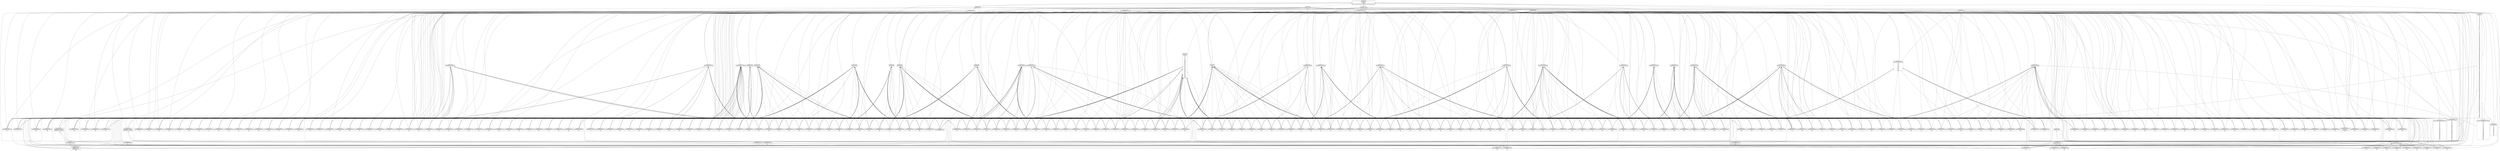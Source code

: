 digraph G { 
	rankdir=BT;
	margin=0;
	node [margin="0.03,0.03",fontname="DejaVu Sans"];
	ranksep=0.3;
	nodesep=0.2;
//graph[label="name:ctx,concept number:295,object number:499,attribute number:309"
5 [shape=none,label=<<table border="0" cellborder="1" cellspacing="0" port="p"><tr><td>Concept_ctx_0</td></tr><tr><td>JHipsterRegister:={jhipster250}<br/></td></tr><tr><td>499<br/></td></tr></table>>];
0 [shape=none,label=<<table border="0" cellborder="1" cellspacing="0" port="p"><tr><td>Concept_ctx_116</td></tr><tr><td>JHipsterRegister:={jhipster134}<br/></td></tr><tr><td>267<br/>268<br/></td></tr></table>>];
1 [shape=none,label=<<table border="0" cellborder="1" cellspacing="0" port="p"><tr><td>Concept_ctx_117</td></tr><tr><td>JHipsterRegister:={jhipster133}<br/></td></tr><tr><td>265<br/>266<br/></td></tr></table>>];
10 [shape=none,label=<<table border="0" cellborder="1" cellspacing="0" port="p"><tr><td>Concept_ctx_192</td></tr><tr><td>JHipsterRegister:={jhipster58}<br/></td></tr><tr><td>115<br/>116<br/></td></tr></table>>];
100 [shape=none,label=<<table border="0" cellborder="1" cellspacing="0" port="p"><tr><td>Concept_ctx_115</td></tr><tr><td>JHipsterRegister:={jhipster135}<br/></td></tr><tr><td>269<br/>270<br/></td></tr></table>>];
101 [shape=none,label=<<table border="0" cellborder="1" cellspacing="0" port="p"><tr><td>Concept_ctx_72</td></tr><tr><td>JHipsterRegister:={jhipster178}<br/></td></tr><tr><td>355<br/>356<br/></td></tr></table>>];
102 [shape=none,label=<<table border="0" cellborder="1" cellspacing="0" port="p"><tr><td>Concept_ctx_73</td></tr><tr><td>JHipsterRegister:={jhipster177}<br/></td></tr><tr><td>353<br/>354<br/></td></tr></table>>];
103 [shape=none,label=<<table border="0" cellborder="1" cellspacing="0" port="p"><tr><td>Concept_ctx_74</td></tr><tr><td>JHipsterRegister:={jhipster176}<br/></td></tr><tr><td>351<br/>352<br/></td></tr></table>>];
104 [shape=none,label=<<table border="0" cellborder="1" cellspacing="0" port="p"><tr><td>Concept_ctx_75</td></tr><tr><td>JHipsterRegister:={jhipster175}<br/></td></tr><tr><td>349<br/>350<br/></td></tr></table>>];
105 [shape=none,label=<<table border="0" cellborder="1" cellspacing="0" port="p"><tr><td>Concept_ctx_76</td></tr><tr><td>JHipsterRegister:={jhipster174}<br/></td></tr><tr><td>347<br/>348<br/></td></tr></table>>];
106 [shape=none,label=<<table border="0" cellborder="1" cellspacing="0" port="p"><tr><td>Concept_ctx_77</td></tr><tr><td>JHipsterRegister:={jhipster173}<br/></td></tr><tr><td>345<br/>346<br/></td></tr></table>>];
107 [shape=none,label=<<table border="0" cellborder="1" cellspacing="0" port="p"><tr><td>Concept_ctx_78</td></tr><tr><td>JHipsterRegister:={jhipster172}<br/></td></tr><tr><td>343<br/>344<br/></td></tr></table>>];
108 [shape=none,label=<<table border="0" cellborder="1" cellspacing="0" port="p"><tr><td>Concept_ctx_79</td></tr><tr><td>JHipsterRegister:={jhipster171}<br/></td></tr><tr><td>341<br/>342<br/></td></tr></table>>];
109 [shape=none,label=<<table border="0" cellborder="1" cellspacing="0" port="p"><tr><td>Concept_ctx_247</td></tr><tr><td>JHipsterRegister:={jhipster3}<br/></td></tr><tr><td>5<br/>6<br/></td></tr></table>>];
11 [shape=none,label=<<table border="0" cellborder="1" cellspacing="0" port="p"><tr><td>Concept_ctx_191</td></tr><tr><td>JHipsterRegister:={jhipster59}<br/></td></tr><tr><td>117<br/>118<br/></td></tr></table>>];
110 [shape=none,label=<<table border="0" cellborder="1" cellspacing="0" port="p"><tr><td>Concept_ctx_152</td></tr><tr><td>JHipsterRegister:={jhipster98}<br/></td></tr><tr><td>195<br/>196<br/></td></tr></table>>];
111 [shape=none,label=<<table border="0" cellborder="1" cellspacing="0" port="p"><tr><td>Concept_ctx_80</td></tr><tr><td>JHipsterRegister:={jhipster170}<br/></td></tr><tr><td>339<br/>340<br/></td></tr></table>>];
112 [shape=none,label=<<table border="0" cellborder="1" cellspacing="0" port="p"><tr><td>Concept_ctx_246</td></tr><tr><td>JHipsterRegister:={jhipster4}<br/></td></tr><tr><td>7<br/>8<br/></td></tr></table>>];
113 [shape=none,label=<<table border="0" cellborder="1" cellspacing="0" port="p"><tr><td>Concept_ctx_151</td></tr><tr><td>JHipsterRegister:={jhipster99}<br/></td></tr><tr><td>197<br/>198<br/></td></tr></table>>];
114 [shape=none,label=<<table border="0" cellborder="1" cellspacing="0" port="p"><tr><td>Concept_ctx_245</td></tr><tr><td>JHipsterRegister:={jhipster5}<br/></td></tr><tr><td>9<br/>10<br/></td></tr></table>>];
115 [shape=none,label=<<table border="0" cellborder="1" cellspacing="0" port="p"><tr><td>Concept_ctx_154</td></tr><tr><td>JHipsterRegister:={jhipster96}<br/></td></tr><tr><td>191<br/>192<br/></td></tr></table>>];
116 [shape=none,label=<<table border="0" cellborder="1" cellspacing="0" port="p"><tr><td>Concept_ctx_244</td></tr><tr><td>JHipsterRegister:={jhipster6}<br/></td></tr><tr><td>11<br/>12<br/></td></tr></table>>];
117 [shape=none,label=<<table border="0" cellborder="1" cellspacing="0" port="p"><tr><td>Concept_ctx_153</td></tr><tr><td>JHipsterRegister:={jhipster97}<br/></td></tr><tr><td>193<br/>194<br/></td></tr></table>>];
118 [shape=none,label=<<table border="0" cellborder="1" cellspacing="0" port="p"><tr><td>Concept_ctx_243</td></tr><tr><td>JHipsterRegister:={jhipster7}<br/></td></tr><tr><td>13<br/>14<br/></td></tr></table>>];
119 [shape=none,label=<<table border="0" cellborder="1" cellspacing="0" port="p"><tr><td>Concept_ctx_242</td></tr><tr><td>JHipsterRegister:={jhipster8}<br/></td></tr><tr><td>15<br/>16<br/></td></tr></table>>];
12 [shape=none,label=<<table border="0" cellborder="1" cellspacing="0" port="p"><tr><td>Concept_ctx_194</td></tr><tr><td>JHipsterRegister:={jhipster56}<br/></td></tr><tr><td>111<br/>112<br/></td></tr></table>>];
120 [shape=none,label=<<table border="0" cellborder="1" cellspacing="0" port="p"><tr><td>Concept_ctx_241</td></tr><tr><td>JHipsterRegister:={jhipster9}<br/></td></tr><tr><td>17<br/>18<br/></td></tr></table>>];
121 [shape=none,label=<<table border="0" cellborder="1" cellspacing="0" port="p"><tr><td>Concept_ctx_160</td></tr><tr><td>JHipsterRegister:={jhipster90}<br/></td></tr><tr><td>179<br/>180<br/></td></tr></table>>];
122 [shape=none,label=<<table border="0" cellborder="1" cellspacing="0" port="p"><tr><td>Concept_ctx_159</td></tr><tr><td>JHipsterRegister:={jhipster91}<br/></td></tr><tr><td>181<br/>182<br/></td></tr></table>>];
123 [shape=none,label=<<table border="0" cellborder="1" cellspacing="0" port="p"><tr><td>Concept_ctx_156</td></tr><tr><td>JHipsterRegister:={jhipster94}<br/></td></tr><tr><td>187<br/>188<br/></td></tr></table>>];
124 [shape=none,label=<<table border="0" cellborder="1" cellspacing="0" port="p"><tr><td>Concept_ctx_155</td></tr><tr><td>JHipsterRegister:={jhipster95}<br/></td></tr><tr><td>189<br/>190<br/></td></tr></table>>];
125 [shape=none,label=<<table border="0" cellborder="1" cellspacing="0" port="p"><tr><td>Concept_ctx_158</td></tr><tr><td>JHipsterRegister:={jhipster92}<br/></td></tr><tr><td>183<br/>184<br/></td></tr></table>>];
126 [shape=none,label=<<table border="0" cellborder="1" cellspacing="0" port="p"><tr><td>Concept_ctx_157</td></tr><tr><td>JHipsterRegister:={jhipster93}<br/></td></tr><tr><td>185<br/>186<br/></td></tr></table>>];
127 [shape=none,label=<<table border="0" cellborder="1" cellspacing="0" port="p"><tr><td>Concept_ctx_81</td></tr><tr><td>JHipsterRegister:={jhipster169}<br/></td></tr><tr><td>337<br/>338<br/></td></tr></table>>];
128 [shape=none,label=<<table border="0" cellborder="1" cellspacing="0" port="p"><tr><td>Concept_ctx_82</td></tr><tr><td>JHipsterRegister:={jhipster168}<br/></td></tr><tr><td>335<br/>336<br/></td></tr></table>>];
129 [shape=none,label=<<table border="0" cellborder="1" cellspacing="0" port="p"><tr><td>Concept_ctx_83</td></tr><tr><td>JHipsterRegister:={jhipster167}<br/></td></tr><tr><td>333<br/>334<br/></td></tr></table>>];
13 [shape=none,label=<<table border="0" cellborder="1" cellspacing="0" port="p"><tr><td>Concept_ctx_193</td></tr><tr><td>JHipsterRegister:={jhipster57}<br/></td></tr><tr><td>113<br/>114<br/></td></tr></table>>];
130 [shape=none,label=<<table border="0" cellborder="1" cellspacing="0" port="p"><tr><td>Concept_ctx_84</td></tr><tr><td>JHipsterRegister:={jhipster166}<br/></td></tr><tr><td>331<br/>332<br/></td></tr></table>>];
131 [shape=none,label=<<table border="0" cellborder="1" cellspacing="0" port="p"><tr><td>Concept_ctx_85</td></tr><tr><td>JHipsterRegister:={jhipster165}<br/></td></tr><tr><td>329<br/>330<br/></td></tr></table>>];
132 [shape=none,label=<<table border="0" cellborder="1" cellspacing="0" port="p"><tr><td>Concept_ctx_86</td></tr><tr><td>JHipsterRegister:={jhipster164}<br/></td></tr><tr><td>327<br/>328<br/></td></tr></table>>];
133 [shape=none,label=<<table border="0" cellborder="1" cellspacing="0" port="p"><tr><td>Concept_ctx_87</td></tr><tr><td>JHipsterRegister:={jhipster163}<br/></td></tr><tr><td>325<br/>326<br/></td></tr></table>>];
134 [shape=none,label=<<table border="0" cellborder="1" cellspacing="0" port="p"><tr><td>Concept_ctx_88</td></tr><tr><td>JHipsterRegister:={jhipster162}<br/></td></tr><tr><td>323<br/>324<br/></td></tr></table>>];
135 [shape=none,label=<<table border="0" cellborder="1" cellspacing="0" port="p"><tr><td>Concept_ctx_89</td></tr><tr><td>JHipsterRegister:={jhipster161}<br/></td></tr><tr><td>321<br/>322<br/></td></tr></table>>];
136 [shape=none,label=<<table border="0" cellborder="1" cellspacing="0" port="p"><tr><td>Concept_ctx_90</td></tr><tr><td>JHipsterRegister:={jhipster160}<br/></td></tr><tr><td>319<br/>320<br/></td></tr></table>>];
137 [shape=none,label=<<table border="0" cellborder="1" cellspacing="0" port="p"><tr><td>Concept_ctx_249</td></tr><tr><td>JHipsterRegister:={jhipster1}<br/></td></tr><tr><td>1<br/>2<br/></td></tr></table>>];
138 [shape=none,label=<<table border="0" cellborder="1" cellspacing="0" port="p"><tr><td>Concept_ctx_248</td></tr><tr><td>JHipsterRegister:={jhipster2}<br/></td></tr><tr><td>3<br/>4<br/></td></tr></table>>];
139 [shape=none,label=<<table border="0" cellborder="1" cellspacing="0" port="p"><tr><td>Concept_ctx_91</td></tr><tr><td>JHipsterRegister:={jhipster159}<br/></td></tr><tr><td>317<br/>318<br/></td></tr></table>>];
14 [shape=none,label=<<table border="0" cellborder="1" cellspacing="0" port="p"><tr><td>Concept_ctx_200</td></tr><tr><td>JHipsterRegister:={jhipster50}<br/></td></tr><tr><td>99<br/>100<br/></td></tr></table>>];
140 [shape=none,label=<<table border="0" cellborder="1" cellspacing="0" port="p"><tr><td>Concept_ctx_92</td></tr><tr><td>JHipsterRegister:={jhipster158}<br/></td></tr><tr><td>315<br/>316<br/></td></tr></table>>];
141 [shape=none,label=<<table border="0" cellborder="1" cellspacing="0" port="p"><tr><td>Concept_ctx_93</td></tr><tr><td>JHipsterRegister:={jhipster157}<br/></td></tr><tr><td>313<br/>314<br/></td></tr></table>>];
142 [shape=none,label=<<table border="0" cellborder="1" cellspacing="0" port="p"><tr><td>Concept_ctx_51</td></tr><tr><td>JHipsterRegister:={jhipster199}<br/></td></tr><tr><td>397<br/>398<br/></td></tr></table>>];
143 [shape=none,label=<<table border="0" cellborder="1" cellspacing="0" port="p"><tr><td>Concept_ctx_52</td></tr><tr><td>JHipsterRegister:={jhipster198}<br/></td></tr><tr><td>395<br/>396<br/></td></tr></table>>];
144 [shape=none,label=<<table border="0" cellborder="1" cellspacing="0" port="p"><tr><td>Concept_ctx_53</td></tr><tr><td>JHipsterRegister:={jhipster197}<br/></td></tr><tr><td>393<br/>394<br/></td></tr></table>>];
145 [shape=none,label=<<table border="0" cellborder="1" cellspacing="0" port="p"><tr><td>Concept_ctx_54</td></tr><tr><td>JHipsterRegister:={jhipster196}<br/></td></tr><tr><td>391<br/>392<br/></td></tr></table>>];
146 [shape=none,label=<<table border="0" cellborder="1" cellspacing="0" port="p"><tr><td>Concept_ctx_55</td></tr><tr><td>JHipsterRegister:={jhipster195}<br/></td></tr><tr><td>389<br/>390<br/></td></tr></table>>];
147 [shape=none,label=<<table border="0" cellborder="1" cellspacing="0" port="p"><tr><td>Concept_ctx_56</td></tr><tr><td>JHipsterRegister:={jhipster194}<br/></td></tr><tr><td>387<br/>388<br/></td></tr></table>>];
148 [shape=none,label=<<table border="0" cellborder="1" cellspacing="0" port="p"><tr><td>Concept_ctx_57</td></tr><tr><td>JHipsterRegister:={jhipster193}<br/></td></tr><tr><td>385<br/>386<br/></td></tr></table>>];
149 [shape=none,label=<<table border="0" cellborder="1" cellspacing="0" port="p"><tr><td>Concept_ctx_58</td></tr><tr><td>JHipsterRegister:={jhipster192}<br/></td></tr><tr><td>383<br/>384<br/></td></tr></table>>];
15 [shape=none,label=<<table border="0" cellborder="1" cellspacing="0" port="p"><tr><td>Concept_ctx_199</td></tr><tr><td>JHipsterRegister:={jhipster51}<br/></td></tr><tr><td>101<br/>102<br/></td></tr></table>>];
150 [shape=none,label=<<table border="0" cellborder="1" cellspacing="0" port="p"><tr><td>Concept_ctx_59</td></tr><tr><td>JHipsterRegister:={jhipster191}<br/></td></tr><tr><td>381<br/>382<br/></td></tr></table>>];
151 [shape=none,label=<<table border="0" cellborder="1" cellspacing="0" port="p"><tr><td>Concept_ctx_60</td></tr><tr><td>JHipsterRegister:={jhipster190}<br/></td></tr><tr><td>379<br/>380<br/></td></tr></table>>];
152 [shape=none,label=<<table border="0" cellborder="1" cellspacing="0" port="p"><tr><td>Concept_ctx_61</td></tr><tr><td>JHipsterRegister:={jhipster189}<br/></td></tr><tr><td>377<br/>378<br/></td></tr></table>>];
153 [shape=none,label=<<table border="0" cellborder="1" cellspacing="0" port="p"><tr><td>Concept_ctx_62</td></tr><tr><td>JHipsterRegister:={jhipster188}<br/></td></tr><tr><td>375<br/>376<br/></td></tr></table>>];
154 [shape=none,label=<<table border="0" cellborder="1" cellspacing="0" port="p"><tr><td>Concept_ctx_63</td></tr><tr><td>JHipsterRegister:={jhipster187}<br/></td></tr><tr><td>373<br/>374<br/></td></tr></table>>];
155 [shape=none,label=<<table border="0" cellborder="1" cellspacing="0" port="p"><tr><td>Concept_ctx_64</td></tr><tr><td>JHipsterRegister:={jhipster186}<br/></td></tr><tr><td>371<br/>372<br/></td></tr></table>>];
156 [shape=none,label=<<table border="0" cellborder="1" cellspacing="0" port="p"><tr><td>Concept_ctx_65</td></tr><tr><td>JHipsterRegister:={jhipster185}<br/></td></tr><tr><td>369<br/>370<br/></td></tr></table>>];
157 [shape=none,label=<<table border="0" cellborder="1" cellspacing="0" port="p"><tr><td>Concept_ctx_66</td></tr><tr><td>JHipsterRegister:={jhipster184}<br/></td></tr><tr><td>367<br/>368<br/></td></tr></table>>];
158 [shape=none,label=<<table border="0" cellborder="1" cellspacing="0" port="p"><tr><td>Concept_ctx_67</td></tr><tr><td>JHipsterRegister:={jhipster183}<br/></td></tr><tr><td>365<br/>366<br/></td></tr></table>>];
159 [shape=none,label=<<table border="0" cellborder="1" cellspacing="0" port="p"><tr><td>Concept_ctx_68</td></tr><tr><td>JHipsterRegister:={jhipster182}<br/></td></tr><tr><td>363<br/>364<br/></td></tr></table>>];
16 [shape=none,label=<<table border="0" cellborder="1" cellspacing="0" port="p"><tr><td>Concept_ctx_121</td></tr><tr><td>JHipsterRegister:={jhipster129}<br/></td></tr><tr><td>257<br/>258<br/></td></tr></table>>];
160 [shape=none,label=<<table border="0" cellborder="1" cellspacing="0" port="p"><tr><td>Concept_ctx_69</td></tr><tr><td>JHipsterRegister:={jhipster181}<br/></td></tr><tr><td>361<br/>362<br/></td></tr></table>>];
161 [shape=none,label=<<table border="0" cellborder="1" cellspacing="0" port="p"><tr><td>Concept_ctx_70</td></tr><tr><td>JHipsterRegister:={jhipster180}<br/></td></tr><tr><td>359<br/>360<br/></td></tr></table>>];
162 [shape=none,label=<<table border="0" cellborder="1" cellspacing="0" port="p"><tr><td>Concept_ctx_71</td></tr><tr><td>JHipsterRegister:={jhipster179}<br/></td></tr><tr><td>357<br/>358<br/></td></tr></table>>];
163 [shape=none,label=<<table border="0" cellborder="1" cellspacing="0" port="p"><tr><td>Concept_ctx_232</td></tr><tr><td>JHipsterRegister:={jhipster18}<br/></td></tr><tr><td>35<br/>36<br/></td></tr></table>>];
164 [shape=none,label=<<table border="0" cellborder="1" cellspacing="0" port="p"><tr><td>Concept_ctx_39</td></tr><tr><td>JHipsterRegister:={jhipster211}<br/></td></tr><tr><td>421<br/>422<br/></td></tr></table>>];
165 [shape=none,label=<<table border="0" cellborder="1" cellspacing="0" port="p"><tr><td>Concept_ctx_231</td></tr><tr><td>JHipsterRegister:={jhipster19}<br/></td></tr><tr><td>37<br/>38<br/></td></tr></table>>];
166 [shape=none,label=<<table border="0" cellborder="1" cellspacing="0" port="p"><tr><td>Concept_ctx_40</td></tr><tr><td>JHipsterRegister:={jhipster210}<br/></td></tr><tr><td>419<br/>420<br/></td></tr></table>>];
167 [shape=none,label=<<table border="0" cellborder="1" cellspacing="0" port="p"><tr><td>Concept_ctx_234</td></tr><tr><td>JHipsterRegister:={jhipster16}<br/></td></tr><tr><td>31<br/>32<br/></td></tr></table>>];
168 [shape=none,label=<<table border="0" cellborder="1" cellspacing="0" port="p"><tr><td>Concept_ctx_233</td></tr><tr><td>JHipsterRegister:={jhipster17}<br/></td></tr><tr><td>33<br/>34<br/></td></tr></table>>];
169 [shape=none,label=<<table border="0" cellborder="1" cellspacing="0" port="p"><tr><td>Concept_ctx_240</td></tr><tr><td>JHipsterRegister:={jhipster10}<br/></td></tr><tr><td>19<br/>20<br/></td></tr></table>>];
17 [shape=none,label=<<table border="0" cellborder="1" cellspacing="0" port="p"><tr><td>Concept_ctx_122</td></tr><tr><td>JHipsterRegister:={jhipster128}<br/></td></tr><tr><td>255<br/>256<br/></td></tr></table>>];
170 [shape=none,label=<<table border="0" cellborder="1" cellspacing="0" port="p"><tr><td>Concept_ctx_239</td></tr><tr><td>JHipsterRegister:={jhipster11}<br/></td></tr><tr><td>21<br/>22<br/></td></tr></table>>];
171 [shape=none,label=<<table border="0" cellborder="1" cellspacing="0" port="p"><tr><td>Concept_ctx_236</td></tr><tr><td>JHipsterRegister:={jhipster14}<br/></td></tr><tr><td>27<br/>28<br/></td></tr></table>>];
172 [shape=none,label=<<table border="0" cellborder="1" cellspacing="0" port="p"><tr><td>Concept_ctx_235</td></tr><tr><td>JHipsterRegister:={jhipster15}<br/></td></tr><tr><td>29<br/>30<br/></td></tr></table>>];
173 [shape=none,label=<<table border="0" cellborder="1" cellspacing="0" port="p"><tr><td>Concept_ctx_238</td></tr><tr><td>JHipsterRegister:={jhipster12}<br/></td></tr><tr><td>23<br/>24<br/></td></tr></table>>];
174 [shape=none,label=<<table border="0" cellborder="1" cellspacing="0" port="p"><tr><td>Concept_ctx_237</td></tr><tr><td>JHipsterRegister:={jhipster13}<br/></td></tr><tr><td>25<br/>26<br/></td></tr></table>>];
175 [shape=none,label=<<table border="0" cellborder="1" cellspacing="0" port="p"><tr><td>Concept_ctx_41</td></tr><tr><td>JHipsterRegister:={jhipster209}<br/>databaseType:={no}<br/>devDatabaseType:={no}<br/>prodDatabaseType:={no}<br/></td></tr><tr><td>417<br/>418<br/></td></tr></table>>];
176 [shape=none,label=<<table border="0" cellborder="1" cellspacing="0" port="p"><tr><td>Concept_ctx_42</td></tr><tr><td>JHipsterRegister:={jhipster208}<br/></td></tr><tr><td>415<br/>416<br/></td></tr></table>>];
177 [shape=none,label=<<table border="0" cellborder="1" cellspacing="0" port="p"><tr><td>Concept_ctx_43</td></tr><tr><td>JHipsterRegister:={jhipster207}<br/></td></tr><tr><td>413<br/>414<br/></td></tr></table>>];
178 [shape=none,label=<<table border="0" cellborder="1" cellspacing="0" port="p"><tr><td>Concept_ctx_44</td></tr><tr><td>JHipsterRegister:={jhipster206}<br/></td></tr><tr><td>411<br/>412<br/></td></tr></table>>];
179 [shape=none,label=<<table border="0" cellborder="1" cellspacing="0" port="p"><tr><td>Concept_ctx_45</td></tr><tr><td>JHipsterRegister:={jhipster205}<br/></td></tr><tr><td>409<br/>410<br/></td></tr></table>>];
18 [shape=none,label=<<table border="0" cellborder="1" cellspacing="0" port="p"><tr><td>Concept_ctx_1</td></tr><tr><td>JHipsterRegister:={jhipster249}<br/></td></tr><tr><td>497<br/>498<br/></td></tr></table>>];
180 [shape=none,label=<<table border="0" cellborder="1" cellspacing="0" port="p"><tr><td>Concept_ctx_46</td></tr><tr><td>JHipsterRegister:={jhipster204}<br/></td></tr><tr><td>407<br/>408<br/></td></tr></table>>];
181 [shape=none,label=<<table border="0" cellborder="1" cellspacing="0" port="p"><tr><td>Concept_ctx_47</td></tr><tr><td>JHipsterRegister:={jhipster203}<br/></td></tr><tr><td>405<br/>406<br/></td></tr></table>>];
182 [shape=none,label=<<table border="0" cellborder="1" cellspacing="0" port="p"><tr><td>Concept_ctx_48</td></tr><tr><td>JHipsterRegister:={jhipster202}<br/></td></tr><tr><td>403<br/>404<br/></td></tr></table>>];
183 [shape=none,label=<<table border="0" cellborder="1" cellspacing="0" port="p"><tr><td>Concept_ctx_49</td></tr><tr><td>JHipsterRegister:={jhipster201}<br/></td></tr><tr><td>401<br/>402<br/></td></tr></table>>];
184 [shape=none,label=<<table border="0" cellborder="1" cellspacing="0" port="p"><tr><td>Concept_ctx_221</td></tr><tr><td>JHipsterRegister:={jhipster29}<br/></td></tr><tr><td>57<br/>58<br/></td></tr></table>>];
185 [shape=none,label=<<table border="0" cellborder="1" cellspacing="0" port="p"><tr><td>Concept_ctx_50</td></tr><tr><td>JHipsterRegister:={jhipster200}<br/></td></tr><tr><td>399<br/>400<br/></td></tr></table>>];
186 [shape=none,label=<<table border="0" cellborder="1" cellspacing="0" port="p"><tr><td>Concept_ctx_223</td></tr><tr><td>JHipsterRegister:={jhipster27}<br/></td></tr><tr><td>53<br/>54<br/></td></tr></table>>];
187 [shape=none,label=<<table border="0" cellborder="1" cellspacing="0" port="p"><tr><td>Concept_ctx_222</td></tr><tr><td>JHipsterRegister:={jhipster28}<br/></td></tr><tr><td>55<br/>56<br/></td></tr></table>>];
188 [shape=none,label=<<table border="0" cellborder="1" cellspacing="0" port="p"><tr><td>Concept_ctx_229</td></tr><tr><td>JHipsterRegister:={jhipster21}<br/></td></tr><tr><td>41<br/>42<br/></td></tr></table>>];
189 [shape=none,label=<<table border="0" cellborder="1" cellspacing="0" port="p"><tr><td>Concept_ctx_228</td></tr><tr><td>JHipsterRegister:={jhipster22}<br/></td></tr><tr><td>43<br/>44<br/></td></tr></table>>];
19 [shape=none,label=<<table border="0" cellborder="1" cellspacing="0" port="p"><tr><td>Concept_ctx_123</td></tr><tr><td>JHipsterRegister:={jhipster127}<br/></td></tr><tr><td>253<br/>254<br/></td></tr></table>>];
190 [shape=none,label=<<table border="0" cellborder="1" cellspacing="0" port="p"><tr><td>Concept_ctx_230</td></tr><tr><td>JHipsterRegister:={jhipster20}<br/></td></tr><tr><td>39<br/>40<br/></td></tr></table>>];
191 [shape=none,label=<<table border="0" cellborder="1" cellspacing="0" port="p"><tr><td>Concept_ctx_225</td></tr><tr><td>JHipsterRegister:={jhipster25}<br/></td></tr><tr><td>49<br/>50<br/></td></tr></table>>];
192 [shape=none,label=<<table border="0" cellborder="1" cellspacing="0" port="p"><tr><td>Concept_ctx_224</td></tr><tr><td>JHipsterRegister:={jhipster26}<br/></td></tr><tr><td>51<br/>52<br/></td></tr></table>>];
193 [shape=none,label=<<table border="0" cellborder="1" cellspacing="0" port="p"><tr><td>Concept_ctx_227</td></tr><tr><td>JHipsterRegister:={jhipster23}<br/></td></tr><tr><td>45<br/>46<br/></td></tr></table>>];
194 [shape=none,label=<<table border="0" cellborder="1" cellspacing="0" port="p"><tr><td>Concept_ctx_226</td></tr><tr><td>JHipsterRegister:={jhipster24}<br/></td></tr><tr><td>47<br/>48<br/></td></tr></table>>];
195 [shape=none,label=<<table border="0" cellborder="1" cellspacing="0" port="p"><tr><td>Concept_ctx_138</td></tr><tr><td>JHipsterRegister:={jhipster112}<br/></td></tr><tr><td>223<br/>224<br/></td></tr></table>>];
196 [shape=none,label=<<table border="0" cellborder="1" cellspacing="0" port="p"><tr><td>Concept_ctx_17</td></tr><tr><td>JHipsterRegister:={jhipster233}<br/></td></tr><tr><td>465<br/>466<br/></td></tr></table>>];
197 [shape=none,label=<<table border="0" cellborder="1" cellspacing="0" port="p"><tr><td>Concept_ctx_139</td></tr><tr><td>JHipsterRegister:={jhipster111}<br/></td></tr><tr><td>221<br/>222<br/></td></tr></table>>];
198 [shape=none,label=<<table border="0" cellborder="1" cellspacing="0" port="p"><tr><td>Concept_ctx_18</td></tr><tr><td>JHipsterRegister:={jhipster232}<br/></td></tr><tr><td>463<br/>464<br/></td></tr></table>>];
199 [shape=none,label=<<table border="0" cellborder="1" cellspacing="0" port="p"><tr><td>Concept_ctx_212</td></tr><tr><td>JHipsterRegister:={jhipster38}<br/></td></tr><tr><td>75<br/>76<br/></td></tr></table>>];
2 [shape=none,label=<<table border="0" cellborder="1" cellspacing="0" port="p"><tr><td>Concept_ctx_118</td></tr><tr><td>JHipsterRegister:={jhipster132}<br/></td></tr><tr><td>263<br/>264<br/></td></tr></table>>];
20 [shape=none,label=<<table border="0" cellborder="1" cellspacing="0" port="p"><tr><td>Concept_ctx_2</td></tr><tr><td>JHipsterRegister:={jhipster248}<br/></td></tr><tr><td>495<br/>496<br/></td></tr></table>>];
200 [shape=none,label=<<table border="0" cellborder="1" cellspacing="0" port="p"><tr><td>Concept_ctx_140</td></tr><tr><td>JHipsterRegister:={jhipster110}<br/></td></tr><tr><td>219<br/>220<br/></td></tr></table>>];
201 [shape=none,label=<<table border="0" cellborder="1" cellspacing="0" port="p"><tr><td>Concept_ctx_19</td></tr><tr><td>JHipsterRegister:={jhipster231}<br/></td></tr><tr><td>461<br/>462<br/></td></tr></table>>];
202 [shape=none,label=<<table border="0" cellborder="1" cellspacing="0" port="p"><tr><td>Concept_ctx_211</td></tr><tr><td>JHipsterRegister:={jhipster39}<br/></td></tr><tr><td>77<br/>78<br/></td></tr></table>>];
203 [shape=none,label=<<table border="0" cellborder="1" cellspacing="0" port="p"><tr><td>Concept_ctx_20</td></tr><tr><td>JHipsterRegister:={jhipster230}<br/></td></tr><tr><td>459<br/>460<br/></td></tr></table>>];
204 [shape=none,label=<<table border="0" cellborder="1" cellspacing="0" port="p"><tr><td>Concept_ctx_218</td></tr><tr><td>JHipsterRegister:={jhipster32}<br/></td></tr><tr><td>63<br/>64<br/></td></tr></table>>];
205 [shape=none,label=<<table border="0" cellborder="1" cellspacing="0" port="p"><tr><td>Concept_ctx_217</td></tr><tr><td>JHipsterRegister:={jhipster33}<br/></td></tr><tr><td>65<br/>66<br/></td></tr></table>>];
206 [shape=none,label=<<table border="0" cellborder="1" cellspacing="0" port="p"><tr><td>Concept_ctx_220</td></tr><tr><td>JHipsterRegister:={jhipster30}<br/></td></tr><tr><td>59<br/>60<br/></td></tr></table>>];
207 [shape=none,label=<<table border="0" cellborder="1" cellspacing="0" port="p"><tr><td>Concept_ctx_219</td></tr><tr><td>JHipsterRegister:={jhipster31}<br/></td></tr><tr><td>61<br/>62<br/></td></tr></table>>];
208 [shape=none,label=<<table border="0" cellborder="1" cellspacing="0" port="p"><tr><td>Concept_ctx_214</td></tr><tr><td>JHipsterRegister:={jhipster36}<br/></td></tr><tr><td>71<br/>72<br/></td></tr></table>>];
209 [shape=none,label=<<table border="0" cellborder="1" cellspacing="0" port="p"><tr><td>Concept_ctx_213</td></tr><tr><td>JHipsterRegister:={jhipster37}<br/></td></tr><tr><td>73<br/>74<br/></td></tr></table>>];
21 [shape=none,label=<<table border="0" cellborder="1" cellspacing="0" port="p"><tr><td>Concept_ctx_124</td></tr><tr><td>JHipsterRegister:={jhipster126}<br/></td></tr><tr><td>251<br/>252<br/></td></tr></table>>];
210 [shape=none,label=<<table border="0" cellborder="1" cellspacing="0" port="p"><tr><td>Concept_ctx_216</td></tr><tr><td>JHipsterRegister:={jhipster34}<br/></td></tr><tr><td>67<br/>68<br/></td></tr></table>>];
211 [shape=none,label=<<table border="0" cellborder="1" cellspacing="0" port="p"><tr><td>Concept_ctx_215</td></tr><tr><td>JHipsterRegister:={jhipster35}<br/></td></tr><tr><td>69<br/>70<br/></td></tr></table>>];
212 [shape=none,label=<<table border="0" cellborder="1" cellspacing="0" port="p"><tr><td>Concept_ctx_141</td></tr><tr><td>JHipsterRegister:={jhipster109}<br/></td></tr><tr><td>217<br/>218<br/></td></tr></table>>];
213 [shape=none,label=<<table border="0" cellborder="1" cellspacing="0" port="p"><tr><td>Concept_ctx_142</td></tr><tr><td>JHipsterRegister:={jhipster108}<br/></td></tr><tr><td>215<br/>216<br/></td></tr></table>>];
214 [shape=none,label=<<table border="0" cellborder="1" cellspacing="0" port="p"><tr><td>Concept_ctx_21</td></tr><tr><td>JHipsterRegister:={jhipster229}<br/></td></tr><tr><td>457<br/>458<br/></td></tr></table>>];
215 [shape=none,label=<<table border="0" cellborder="1" cellspacing="0" port="p"><tr><td>Concept_ctx_143</td></tr><tr><td>JHipsterRegister:={jhipster107}<br/></td></tr><tr><td>213<br/>214<br/></td></tr></table>>];
216 [shape=none,label=<<table border="0" cellborder="1" cellspacing="0" port="p"><tr><td>Concept_ctx_22</td></tr><tr><td>JHipsterRegister:={jhipster228}<br/></td></tr><tr><td>455<br/>456<br/></td></tr></table>>];
217 [shape=none,label=<<table border="0" cellborder="1" cellspacing="0" port="p"><tr><td>Concept_ctx_144</td></tr><tr><td>JHipsterRegister:={jhipster106}<br/></td></tr><tr><td>211<br/>212<br/></td></tr></table>>];
218 [shape=none,label=<<table border="0" cellborder="1" cellspacing="0" port="p"><tr><td>Concept_ctx_23</td></tr><tr><td>JHipsterRegister:={jhipster227}<br/></td></tr><tr><td>453<br/>454<br/></td></tr></table>>];
219 [shape=none,label=<<table border="0" cellborder="1" cellspacing="0" port="p"><tr><td>Concept_ctx_145</td></tr><tr><td>JHipsterRegister:={jhipster105}<br/></td></tr><tr><td>209<br/>210<br/></td></tr></table>>];
22 [shape=none,label=<<table border="0" cellborder="1" cellspacing="0" port="p"><tr><td>Concept_ctx_3</td></tr><tr><td>JHipsterRegister:={jhipster247}<br/></td></tr><tr><td>493<br/>494<br/></td></tr></table>>];
220 [shape=none,label=<<table border="0" cellborder="1" cellspacing="0" port="p"><tr><td>Concept_ctx_24</td></tr><tr><td>JHipsterRegister:={jhipster226}<br/></td></tr><tr><td>451<br/>452<br/></td></tr></table>>];
221 [shape=none,label=<<table border="0" cellborder="1" cellspacing="0" port="p"><tr><td>Concept_ctx_146</td></tr><tr><td>JHipsterRegister:={jhipster104}<br/></td></tr><tr><td>207<br/>208<br/></td></tr></table>>];
222 [shape=none,label=<<table border="0" cellborder="1" cellspacing="0" port="p"><tr><td>Concept_ctx_25</td></tr><tr><td>JHipsterRegister:={jhipster225}<br/></td></tr><tr><td>449<br/>450<br/></td></tr></table>>];
223 [shape=none,label=<<table border="0" cellborder="1" cellspacing="0" port="p"><tr><td>Concept_ctx_147</td></tr><tr><td>JHipsterRegister:={jhipster103}<br/></td></tr><tr><td>205<br/>206<br/></td></tr></table>>];
224 [shape=none,label=<<table border="0" cellborder="1" cellspacing="0" port="p"><tr><td>Concept_ctx_26</td></tr><tr><td>JHipsterRegister:={jhipster224}<br/></td></tr><tr><td>447<br/>448<br/></td></tr></table>>];
225 [shape=none,label=<<table border="0" cellborder="1" cellspacing="0" port="p"><tr><td>Concept_ctx_148</td></tr><tr><td>JHipsterRegister:={jhipster102}<br/></td></tr><tr><td>203<br/>204<br/></td></tr></table>>];
226 [shape=none,label=<<table border="0" cellborder="1" cellspacing="0" port="p"><tr><td>Concept_ctx_27</td></tr><tr><td>JHipsterRegister:={jhipster223}<br/></td></tr><tr><td>445<br/>446<br/></td></tr></table>>];
227 [shape=none,label=<<table border="0" cellborder="1" cellspacing="0" port="p"><tr><td>Concept_ctx_149</td></tr><tr><td>JHipsterRegister:={jhipster101}<br/></td></tr><tr><td>201<br/>202<br/></td></tr></table>>];
228 [shape=none,label=<<table border="0" cellborder="1" cellspacing="0" port="p"><tr><td>Concept_ctx_28</td></tr><tr><td>JHipsterRegister:={jhipster222}<br/></td></tr><tr><td>443<br/>444<br/></td></tr></table>>];
229 [shape=none,label=<<table border="0" cellborder="1" cellspacing="0" port="p"><tr><td>Concept_ctx_150</td></tr><tr><td>JHipsterRegister:={jhipster100}<br/></td></tr><tr><td>199<br/>200<br/></td></tr></table>>];
23 [shape=none,label=<<table border="0" cellborder="1" cellspacing="0" port="p"><tr><td>Concept_ctx_125</td></tr><tr><td>JHipsterRegister:={jhipster125}<br/></td></tr><tr><td>249<br/>250<br/></td></tr></table>>];
230 [shape=none,label=<<table border="0" cellborder="1" cellspacing="0" port="p"><tr><td>Concept_ctx_29</td></tr><tr><td>JHipsterRegister:={jhipster221}<br/></td></tr><tr><td>441<br/>442<br/></td></tr></table>>];
231 [shape=none,label=<<table border="0" cellborder="1" cellspacing="0" port="p"><tr><td>Concept_ctx_201</td></tr><tr><td>JHipsterRegister:={jhipster49}<br/></td></tr><tr><td>97<br/>98<br/></td></tr></table>>];
232 [shape=none,label=<<table border="0" cellborder="1" cellspacing="0" port="p"><tr><td>Concept_ctx_30</td></tr><tr><td>JHipsterRegister:={jhipster220}<br/></td></tr><tr><td>439<br/>440<br/></td></tr></table>>];
233 [shape=none,label=<<table border="0" cellborder="1" cellspacing="0" port="p"><tr><td>Concept_ctx_207</td></tr><tr><td>JHipsterRegister:={jhipster43}<br/></td></tr><tr><td>85<br/>86<br/></td></tr></table>>];
234 [shape=none,label=<<table border="0" cellborder="1" cellspacing="0" port="p"><tr><td>Concept_ctx_206</td></tr><tr><td>JHipsterRegister:={jhipster44}<br/></td></tr><tr><td>87<br/>88<br/></td></tr></table>>];
235 [shape=none,label=<<table border="0" cellborder="1" cellspacing="0" port="p"><tr><td>Concept_ctx_209</td></tr><tr><td>JHipsterRegister:={jhipster41}<br/></td></tr><tr><td>81<br/>82<br/></td></tr></table>>];
236 [shape=none,label=<<table border="0" cellborder="1" cellspacing="0" port="p"><tr><td>Concept_ctx_208</td></tr><tr><td>JHipsterRegister:={jhipster42}<br/></td></tr><tr><td>83<br/>84<br/></td></tr></table>>];
237 [shape=none,label=<<table border="0" cellborder="1" cellspacing="0" port="p"><tr><td>Concept_ctx_203</td></tr><tr><td>JHipsterRegister:={jhipster47}<br/></td></tr><tr><td>93<br/>94<br/></td></tr></table>>];
238 [shape=none,label=<<table border="0" cellborder="1" cellspacing="0" port="p"><tr><td>Concept_ctx_202</td></tr><tr><td>JHipsterRegister:={jhipster48}<br/></td></tr><tr><td>95<br/>96<br/></td></tr></table>>];
239 [shape=none,label=<<table border="0" cellborder="1" cellspacing="0" port="p"><tr><td>Concept_ctx_205</td></tr><tr><td>JHipsterRegister:={jhipster45}<br/></td></tr><tr><td>89<br/>90<br/></td></tr></table>>];
24 [shape=none,label=<<table border="0" cellborder="1" cellspacing="0" port="p"><tr><td>Concept_ctx_4</td></tr><tr><td>JHipsterRegister:={jhipster246}<br/></td></tr><tr><td>491<br/>492<br/></td></tr></table>>];
240 [shape=none,label=<<table border="0" cellborder="1" cellspacing="0" port="p"><tr><td>Concept_ctx_204</td></tr><tr><td>JHipsterRegister:={jhipster46}<br/></td></tr><tr><td>91<br/>92<br/></td></tr></table>>];
241 [shape=none,label=<<table border="0" cellborder="1" cellspacing="0" port="p"><tr><td>Concept_ctx_210</td></tr><tr><td>JHipsterRegister:={jhipster40}<br/></td></tr><tr><td>79<br/>80<br/></td></tr></table>>];
242 [shape=none,label=<<table border="0" cellborder="1" cellspacing="0" port="p"><tr><td>Concept_ctx_31</td></tr><tr><td>JHipsterRegister:={jhipster219}<br/></td></tr><tr><td>437<br/>438<br/></td></tr></table>>];
243 [shape=none,label=<<table border="0" cellborder="1" cellspacing="0" port="p"><tr><td>Concept_ctx_32</td></tr><tr><td>JHipsterRegister:={jhipster218}<br/></td></tr><tr><td>435<br/>436<br/></td></tr></table>>];
244 [shape=none,label=<<table border="0" cellborder="1" cellspacing="0" port="p"><tr><td>Concept_ctx_33</td></tr><tr><td>JHipsterRegister:={jhipster217}<br/></td></tr><tr><td>433<br/>434<br/></td></tr></table>>];
245 [shape=none,label=<<table border="0" cellborder="1" cellspacing="0" port="p"><tr><td>Concept_ctx_34</td></tr><tr><td>JHipsterRegister:={jhipster216}<br/></td></tr><tr><td>431<br/>432<br/></td></tr></table>>];
246 [shape=none,label=<<table border="0" cellborder="1" cellspacing="0" port="p"><tr><td>Concept_ctx_35</td></tr><tr><td>JHipsterRegister:={jhipster215}<br/></td></tr><tr><td>429<br/>430<br/></td></tr></table>>];
247 [shape=none,label=<<table border="0" cellborder="1" cellspacing="0" port="p"><tr><td>Concept_ctx_36</td></tr><tr><td>JHipsterRegister:={jhipster214}<br/></td></tr><tr><td>427<br/>428<br/></td></tr></table>>];
248 [shape=none,label=<<table border="0" cellborder="1" cellspacing="0" port="p"><tr><td>Concept_ctx_37</td></tr><tr><td>JHipsterRegister:={jhipster213}<br/></td></tr><tr><td>425<br/>426<br/></td></tr></table>>];
249 [shape=none,label=<<table border="0" cellborder="1" cellspacing="0" port="p"><tr><td>Concept_ctx_38</td></tr><tr><td>JHipsterRegister:={jhipster212}<br/></td></tr><tr><td>423<br/>424<br/></td></tr></table>>];
25 [shape=none,label=<<table border="0" cellborder="1" cellspacing="0" port="p"><tr><td>Concept_ctx_126</td></tr><tr><td>JHipsterRegister:={jhipster124}<br/></td></tr><tr><td>247<br/>248<br/></td></tr></table>>];
26 [shape=none,label=<<table border="0" cellborder="1" cellspacing="0" port="p"><tr><td>Concept_ctx_5</td></tr><tr><td>JHipsterRegister:={jhipster245}<br/></td></tr><tr><td>489<br/>490<br/></td></tr></table>>];
27 [shape=none,label=<<table border="0" cellborder="1" cellspacing="0" port="p"><tr><td>Concept_ctx_127</td></tr><tr><td>JHipsterRegister:={jhipster123}<br/></td></tr><tr><td>245<br/>246<br/></td></tr></table>>];
28 [shape=none,label=<<table border="0" cellborder="1" cellspacing="0" port="p"><tr><td>Concept_ctx_6</td></tr><tr><td>JHipsterRegister:={jhipster244}<br/></td></tr><tr><td>487<br/>488<br/></td></tr></table>>];
29 [shape=none,label=<<table border="0" cellborder="1" cellspacing="0" port="p"><tr><td>Concept_ctx_128</td></tr><tr><td>JHipsterRegister:={jhipster122}<br/></td></tr><tr><td>243<br/>244<br/></td></tr></table>>];
3 [shape=none,label=<<table border="0" cellborder="1" cellspacing="0" port="p"><tr><td>Concept_ctx_119</td></tr><tr><td>JHipsterRegister:={jhipster131}<br/></td></tr><tr><td>261<br/>262<br/></td></tr></table>>];
30 [shape=none,label=<<table border="0" cellborder="1" cellspacing="0" port="p"><tr><td>Concept_ctx_7</td></tr><tr><td>JHipsterRegister:={jhipster243}<br/></td></tr><tr><td>485<br/>486<br/></td></tr></table>>];
31 [shape=none,label=<<table border="0" cellborder="1" cellspacing="0" port="p"><tr><td>Concept_ctx_129</td></tr><tr><td>JHipsterRegister:={jhipster121}<br/></td></tr><tr><td>241<br/>242<br/></td></tr></table>>];
32 [shape=none,label=<<table border="0" cellborder="1" cellspacing="0" port="p"><tr><td>Concept_ctx_8</td></tr><tr><td>JHipsterRegister:={jhipster242}<br/></td></tr><tr><td>483<br/>484<br/></td></tr></table>>];
33 [shape=none,label=<<table border="0" cellborder="1" cellspacing="0" port="p"><tr><td>Concept_ctx_130</td></tr><tr><td>JHipsterRegister:={jhipster120}<br/></td></tr><tr><td>239<br/>240<br/></td></tr></table>>];
34 [shape=none,label=<<table border="0" cellborder="1" cellspacing="0" port="p"><tr><td>Concept_ctx_9</td></tr><tr><td>JHipsterRegister:={jhipster241}<br/></td></tr><tr><td>481<br/>482<br/></td></tr></table>>];
35 [shape=none,label=<<table border="0" cellborder="1" cellspacing="0" port="p"><tr><td>Concept_ctx_10</td></tr><tr><td>JHipsterRegister:={jhipster240}<br/></td></tr><tr><td>479<br/>480<br/></td></tr></table>>];
36 [shape=none,label=<<table border="0" cellborder="1" cellspacing="0" port="p"><tr><td>Concept_ctx_185</td></tr><tr><td>JHipsterRegister:={jhipster65}<br/></td></tr><tr><td>129<br/>130<br/></td></tr></table>>];
37 [shape=none,label=<<table border="0" cellborder="1" cellspacing="0" port="p"><tr><td>Concept_ctx_184</td></tr><tr><td>JHipsterRegister:={jhipster66}<br/></td></tr><tr><td>131<br/>132<br/></td></tr></table>>];
38 [shape=none,label=<<table border="0" cellborder="1" cellspacing="0" port="p"><tr><td>Concept_ctx_187</td></tr><tr><td>JHipsterRegister:={jhipster63}<br/></td></tr><tr><td>125<br/>126<br/></td></tr></table>>];
39 [shape=none,label=<<table border="0" cellborder="1" cellspacing="0" port="p"><tr><td>Concept_ctx_186</td></tr><tr><td>JHipsterRegister:={jhipster64}<br/></td></tr><tr><td>127<br/>128<br/></td></tr></table>>];
4 [shape=none,label=<<table border="0" cellborder="1" cellspacing="0" port="p"><tr><td>Concept_ctx_120</td></tr><tr><td>JHipsterRegister:={jhipster130}<br/></td></tr><tr><td>259<br/>260<br/></td></tr></table>>];
40 [shape=none,label=<<table border="0" cellborder="1" cellspacing="0" port="p"><tr><td>Concept_ctx_181</td></tr><tr><td>JHipsterRegister:={jhipster69}<br/></td></tr><tr><td>137<br/>138<br/></td></tr></table>>];
41 [shape=none,label=<<table border="0" cellborder="1" cellspacing="0" port="p"><tr><td>Concept_ctx_183</td></tr><tr><td>JHipsterRegister:={jhipster67}<br/></td></tr><tr><td>133<br/>134<br/></td></tr></table>>];
42 [shape=none,label=<<table border="0" cellborder="1" cellspacing="0" port="p"><tr><td>Concept_ctx_182</td></tr><tr><td>JHipsterRegister:={jhipster68}<br/></td></tr><tr><td>135<br/>136<br/></td></tr></table>>];
43 [shape=none,label=<<table border="0" cellborder="1" cellspacing="0" port="p"><tr><td>Concept_ctx_189</td></tr><tr><td>JHipsterRegister:={jhipster61}<br/></td></tr><tr><td>121<br/>122<br/></td></tr></table>>];
44 [shape=none,label=<<table border="0" cellborder="1" cellspacing="0" port="p"><tr><td>Concept_ctx_188</td></tr><tr><td>JHipsterRegister:={jhipster62}<br/></td></tr><tr><td>123<br/>124<br/></td></tr></table>>];
45 [shape=none,label=<<table border="0" cellborder="1" cellspacing="0" port="p"><tr><td>Concept_ctx_190</td></tr><tr><td>JHipsterRegister:={jhipster60}<br/></td></tr><tr><td>119<br/>120<br/></td></tr></table>>];
46 [shape=none,label=<<table border="0" cellborder="1" cellspacing="0" port="p"><tr><td>Concept_ctx_131</td></tr><tr><td>JHipsterRegister:={jhipster119}<br/></td></tr><tr><td>237<br/>238<br/></td></tr></table>>];
47 [shape=none,label=<<table border="0" cellborder="1" cellspacing="0" port="p"><tr><td>Concept_ctx_132</td></tr><tr><td>JHipsterRegister:={jhipster118}<br/></td></tr><tr><td>235<br/>236<br/></td></tr></table>>];
48 [shape=none,label=<<table border="0" cellborder="1" cellspacing="0" port="p"><tr><td>Concept_ctx_11</td></tr><tr><td>JHipsterRegister:={jhipster239}<br/></td></tr><tr><td>477<br/>478<br/></td></tr></table>>];
49 [shape=none,label=<<table border="0" cellborder="1" cellspacing="0" port="p"><tr><td>Concept_ctx_133</td></tr><tr><td>JHipsterRegister:={jhipster117}<br/></td></tr><tr><td>233<br/>234<br/></td></tr></table>>];
50 [shape=none,label=<<table border="0" cellborder="1" cellspacing="0" port="p"><tr><td>Concept_ctx_12</td></tr><tr><td>JHipsterRegister:={jhipster238}<br/></td></tr><tr><td>475<br/>476<br/></td></tr></table>>];
51 [shape=none,label=<<table border="0" cellborder="1" cellspacing="0" port="p"><tr><td>Concept_ctx_134</td></tr><tr><td>JHipsterRegister:={jhipster116}<br/></td></tr><tr><td>231<br/>232<br/></td></tr></table>>];
52 [shape=none,label=<<table border="0" cellborder="1" cellspacing="0" port="p"><tr><td>Concept_ctx_13</td></tr><tr><td>JHipsterRegister:={jhipster237}<br/></td></tr><tr><td>473<br/>474<br/></td></tr></table>>];
53 [shape=none,label=<<table border="0" cellborder="1" cellspacing="0" port="p"><tr><td>Concept_ctx_135</td></tr><tr><td>JHipsterRegister:={jhipster115}<br/></td></tr><tr><td>229<br/>230<br/></td></tr></table>>];
54 [shape=none,label=<<table border="0" cellborder="1" cellspacing="0" port="p"><tr><td>Concept_ctx_14</td></tr><tr><td>JHipsterRegister:={jhipster236}<br/></td></tr><tr><td>471<br/>472<br/></td></tr></table>>];
55 [shape=none,label=<<table border="0" cellborder="1" cellspacing="0" port="p"><tr><td>Concept_ctx_136</td></tr><tr><td>JHipsterRegister:={jhipster114}<br/></td></tr><tr><td>227<br/>228<br/></td></tr></table>>];
56 [shape=none,label=<<table border="0" cellborder="1" cellspacing="0" port="p"><tr><td>Concept_ctx_15</td></tr><tr><td>JHipsterRegister:={jhipster235}<br/></td></tr><tr><td>469<br/>470<br/></td></tr></table>>];
57 [shape=none,label=<<table border="0" cellborder="1" cellspacing="0" port="p"><tr><td>Concept_ctx_137</td></tr><tr><td>JHipsterRegister:={jhipster113}<br/></td></tr><tr><td>225<br/>226<br/></td></tr></table>>];
58 [shape=none,label=<<table border="0" cellborder="1" cellspacing="0" port="p"><tr><td>Concept_ctx_16</td></tr><tr><td>JHipsterRegister:={jhipster234}<br/></td></tr><tr><td>467<br/>468<br/></td></tr></table>>];
59 [shape=none,label=<<table border="0" cellborder="1" cellspacing="0" port="p"><tr><td>Concept_ctx_94</td></tr><tr><td>JHipsterRegister:={jhipster156}<br/></td></tr><tr><td>311<br/>312<br/></td></tr></table>>];
6 [shape=none,label=<<table border="0" cellborder="1" cellspacing="0" port="p"><tr><td>Concept_ctx_196</td></tr><tr><td>JHipsterRegister:={jhipster54}<br/></td></tr><tr><td>107<br/>108<br/></td></tr></table>>];
60 [shape=none,label=<<table border="0" cellborder="1" cellspacing="0" port="p"><tr><td>Concept_ctx_95</td></tr><tr><td>JHipsterRegister:={jhipster155}<br/></td></tr><tr><td>309<br/>310<br/></td></tr></table>>];
61 [shape=none,label=<<table border="0" cellborder="1" cellspacing="0" port="p"><tr><td>Concept_ctx_96</td></tr><tr><td>JHipsterRegister:={jhipster154}<br/></td></tr><tr><td>307<br/>308<br/></td></tr></table>>];
62 [shape=none,label=<<table border="0" cellborder="1" cellspacing="0" port="p"><tr><td>Concept_ctx_97</td></tr><tr><td>JHipsterRegister:={jhipster153}<br/></td></tr><tr><td>305<br/>306<br/></td></tr></table>>];
63 [shape=none,label=<<table border="0" cellborder="1" cellspacing="0" port="p"><tr><td>Concept_ctx_98</td></tr><tr><td>JHipsterRegister:={jhipster152}<br/></td></tr><tr><td>303<br/>304<br/></td></tr></table>>];
64 [shape=none,label=<<table border="0" cellborder="1" cellspacing="0" port="p"><tr><td>Concept_ctx_99</td></tr><tr><td>JHipsterRegister:={jhipster151}<br/></td></tr><tr><td>301<br/>302<br/></td></tr></table>>];
65 [shape=none,label=<<table border="0" cellborder="1" cellspacing="0" port="p"><tr><td>Concept_ctx_100</td></tr><tr><td>JHipsterRegister:={jhipster150}<br/></td></tr><tr><td>299<br/>300<br/></td></tr></table>>];
66 [shape=none,label=<<table border="0" cellborder="1" cellspacing="0" port="p"><tr><td>Concept_ctx_174</td></tr><tr><td>JHipsterRegister:={jhipster76}<br/></td></tr><tr><td>151<br/>152<br/></td></tr></table>>];
67 [shape=none,label=<<table border="0" cellborder="1" cellspacing="0" port="p"><tr><td>Concept_ctx_173</td></tr><tr><td>JHipsterRegister:={jhipster77}<br/></td></tr><tr><td>153<br/>154<br/></td></tr></table>>];
68 [shape=none,label=<<table border="0" cellborder="1" cellspacing="0" port="p"><tr><td>Concept_ctx_176</td></tr><tr><td>JHipsterRegister:={jhipster74}<br/></td></tr><tr><td>147<br/>148<br/></td></tr></table>>];
69 [shape=none,label=<<table border="0" cellborder="1" cellspacing="0" port="p"><tr><td>Concept_ctx_175</td></tr><tr><td>JHipsterRegister:={jhipster75}<br/></td></tr><tr><td>149<br/>150<br/></td></tr></table>>];
7 [shape=none,label=<<table border="0" cellborder="1" cellspacing="0" port="p"><tr><td>Concept_ctx_195</td></tr><tr><td>JHipsterRegister:={jhipster55}<br/></td></tr><tr><td>109<br/>110<br/></td></tr></table>>];
70 [shape=none,label=<<table border="0" cellborder="1" cellspacing="0" port="p"><tr><td>Concept_ctx_172</td></tr><tr><td>JHipsterRegister:={jhipster78}<br/></td></tr><tr><td>155<br/>156<br/></td></tr></table>>];
71 [shape=none,label=<<table border="0" cellborder="1" cellspacing="0" port="p"><tr><td>Concept_ctx_171</td></tr><tr><td>JHipsterRegister:={jhipster79}<br/></td></tr><tr><td>157<br/>158<br/></td></tr></table>>];
72 [shape=none,label=<<table border="0" cellborder="1" cellspacing="0" port="p"><tr><td>Concept_ctx_178</td></tr><tr><td>JHipsterRegister:={jhipster72}<br/></td></tr><tr><td>143<br/>144<br/></td></tr></table>>];
73 [shape=none,label=<<table border="0" cellborder="1" cellspacing="0" port="p"><tr><td>Concept_ctx_177</td></tr><tr><td>JHipsterRegister:={jhipster73}<br/></td></tr><tr><td>145<br/>146<br/></td></tr></table>>];
74 [shape=none,label=<<table border="0" cellborder="1" cellspacing="0" port="p"><tr><td>Concept_ctx_180</td></tr><tr><td>JHipsterRegister:={jhipster70}<br/></td></tr><tr><td>139<br/>140<br/></td></tr></table>>];
75 [shape=none,label=<<table border="0" cellborder="1" cellspacing="0" port="p"><tr><td>Concept_ctx_179</td></tr><tr><td>JHipsterRegister:={jhipster71}<br/></td></tr><tr><td>141<br/>142<br/></td></tr></table>>];
76 [shape=none,label=<<table border="0" cellborder="1" cellspacing="0" port="p"><tr><td>Concept_ctx_101</td></tr><tr><td>JHipsterRegister:={jhipster149}<br/></td></tr><tr><td>297<br/>298<br/></td></tr></table>>];
77 [shape=none,label=<<table border="0" cellborder="1" cellspacing="0" port="p"><tr><td>Concept_ctx_102</td></tr><tr><td>JHipsterRegister:={jhipster148}<br/></td></tr><tr><td>295<br/>296<br/></td></tr></table>>];
78 [shape=none,label=<<table border="0" cellborder="1" cellspacing="0" port="p"><tr><td>Concept_ctx_103</td></tr><tr><td>JHipsterRegister:={jhipster147}<br/></td></tr><tr><td>293<br/>294<br/></td></tr></table>>];
79 [shape=none,label=<<table border="0" cellborder="1" cellspacing="0" port="p"><tr><td>Concept_ctx_104</td></tr><tr><td>JHipsterRegister:={jhipster146}<br/></td></tr><tr><td>291<br/>292<br/></td></tr></table>>];
8 [shape=none,label=<<table border="0" cellborder="1" cellspacing="0" port="p"><tr><td>Concept_ctx_198</td></tr><tr><td>JHipsterRegister:={jhipster52}<br/></td></tr><tr><td>103<br/>104<br/></td></tr></table>>];
80 [shape=none,label=<<table border="0" cellborder="1" cellspacing="0" port="p"><tr><td>Concept_ctx_105</td></tr><tr><td>JHipsterRegister:={jhipster145}<br/></td></tr><tr><td>289<br/>290<br/></td></tr></table>>];
81 [shape=none,label=<<table border="0" cellborder="1" cellspacing="0" port="p"><tr><td>Concept_ctx_106</td></tr><tr><td>JHipsterRegister:={jhipster144}<br/></td></tr><tr><td>287<br/>288<br/></td></tr></table>>];
82 [shape=none,label=<<table border="0" cellborder="1" cellspacing="0" port="p"><tr><td>Concept_ctx_107</td></tr><tr><td>JHipsterRegister:={jhipster143}<br/></td></tr><tr><td>285<br/>286<br/></td></tr></table>>];
83 [shape=none,label=<<table border="0" cellborder="1" cellspacing="0" port="p"><tr><td>Concept_ctx_108</td></tr><tr><td>JHipsterRegister:={jhipster142}<br/></td></tr><tr><td>283<br/>284<br/></td></tr></table>>];
84 [shape=none,label=<<table border="0" cellborder="1" cellspacing="0" port="p"><tr><td>Concept_ctx_109</td></tr><tr><td>JHipsterRegister:={jhipster141}<br/></td></tr><tr><td>281<br/>282<br/></td></tr></table>>];
85 [shape=none,label=<<table border="0" cellborder="1" cellspacing="0" port="p"><tr><td>Concept_ctx_110</td></tr><tr><td>JHipsterRegister:={jhipster140}<br/></td></tr><tr><td>279<br/>280<br/></td></tr></table>>];
86 [shape=none,label=<<table border="0" cellborder="1" cellspacing="0" port="p"><tr><td>Concept_ctx_163</td></tr><tr><td>JHipsterRegister:={jhipster87}<br/></td></tr><tr><td>173<br/>174<br/></td></tr></table>>];
87 [shape=none,label=<<table border="0" cellborder="1" cellspacing="0" port="p"><tr><td>Concept_ctx_162</td></tr><tr><td>JHipsterRegister:={jhipster88}<br/></td></tr><tr><td>175<br/>176<br/></td></tr></table>>];
88 [shape=none,label=<<table border="0" cellborder="1" cellspacing="0" port="p"><tr><td>Concept_ctx_165</td></tr><tr><td>JHipsterRegister:={jhipster85}<br/></td></tr><tr><td>169<br/>170<br/></td></tr></table>>];
89 [shape=none,label=<<table border="0" cellborder="1" cellspacing="0" port="p"><tr><td>Concept_ctx_164</td></tr><tr><td>JHipsterRegister:={jhipster86}<br/>Compile:={KO}<br/>Bug:={ISSUE:env}<br/></td></tr><tr><td>171<br/>172<br/></td></tr></table>>];
9 [shape=none,label=<<table border="0" cellborder="1" cellspacing="0" port="p"><tr><td>Concept_ctx_197</td></tr><tr><td>JHipsterRegister:={jhipster53}<br/></td></tr><tr><td>105<br/>106<br/></td></tr></table>>];
90 [shape=none,label=<<table border="0" cellborder="1" cellspacing="0" port="p"><tr><td>Concept_ctx_161</td></tr><tr><td>JHipsterRegister:={jhipster89}<br/></td></tr><tr><td>177<br/>178<br/></td></tr></table>>];
91 [shape=none,label=<<table border="0" cellborder="1" cellspacing="0" port="p"><tr><td>Concept_ctx_170</td></tr><tr><td>JHipsterRegister:={jhipster80}<br/></td></tr><tr><td>159<br/>160<br/></td></tr></table>>];
92 [shape=none,label=<<table border="0" cellborder="1" cellspacing="0" port="p"><tr><td>Concept_ctx_167</td></tr><tr><td>JHipsterRegister:={jhipster83}<br/></td></tr><tr><td>165<br/>166<br/></td></tr></table>>];
93 [shape=none,label=<<table border="0" cellborder="1" cellspacing="0" port="p"><tr><td>Concept_ctx_166</td></tr><tr><td>JHipsterRegister:={jhipster84}<br/></td></tr><tr><td>167<br/>168<br/></td></tr></table>>];
94 [shape=none,label=<<table border="0" cellborder="1" cellspacing="0" port="p"><tr><td>Concept_ctx_169</td></tr><tr><td>JHipsterRegister:={jhipster81}<br/></td></tr><tr><td>161<br/>162<br/></td></tr></table>>];
95 [shape=none,label=<<table border="0" cellborder="1" cellspacing="0" port="p"><tr><td>Concept_ctx_168</td></tr><tr><td>JHipsterRegister:={jhipster82}<br/></td></tr><tr><td>163<br/>164<br/></td></tr></table>>];
96 [shape=none,label=<<table border="0" cellborder="1" cellspacing="0" port="p"><tr><td>Concept_ctx_111</td></tr><tr><td>JHipsterRegister:={jhipster139}<br/></td></tr><tr><td>277<br/>278<br/></td></tr></table>>];
97 [shape=none,label=<<table border="0" cellborder="1" cellspacing="0" port="p"><tr><td>Concept_ctx_112</td></tr><tr><td>JHipsterRegister:={jhipster138}<br/></td></tr><tr><td>275<br/>276<br/></td></tr></table>>];
98 [shape=none,label=<<table border="0" cellborder="1" cellspacing="0" port="p"><tr><td>Concept_ctx_113</td></tr><tr><td>JHipsterRegister:={jhipster137}<br/></td></tr><tr><td>273<br/>274<br/></td></tr></table>>];
99 [shape=none,label=<<table border="0" cellborder="1" cellspacing="0" port="p"><tr><td>Concept_ctx_114</td></tr><tr><td>JHipsterRegister:={jhipster136}<br/></td></tr><tr><td>271<br/>272<br/></td></tr></table>>];
266 [shape=none,label=<<table border="0" cellborder="1" cellspacing="0" port="p"><tr><td>Concept_ctx_250</td></tr><tr><td>databaseType:={cassandra}<br/>devDatabaseType:={cassandra}<br/>prodDatabaseType:={cassandra}<br/></td></tr><tr><td><br/></td></tr></table>>];
252 [shape=none,label=<<table border="0" cellborder="1" cellspacing="0" port="p"><tr><td>Concept_ctx_251</td></tr><tr><td>applicationType:={uaa}<br/></td></tr><tr><td><br/></td></tr></table>>];
267 [shape=none,label=<<table border="0" cellborder="1" cellspacing="0" port="p"><tr><td>Concept_ctx_252</td></tr><tr><td>databaseType:={mongodb}<br/>devDatabaseType:={mongodb}<br/>prodDatabaseType:={mongodb}<br/></td></tr><tr><td><br/></td></tr></table>>];
253 [shape=none,label=<<table border="0" cellborder="1" cellspacing="0" port="p"><tr><td>Concept_ctx_254</td></tr><tr><td>applicationType:={microservice}<br/></td></tr><tr><td><br/></td></tr></table>>];
289 [shape=none,label=<<table border="0" cellborder="1" cellspacing="0" port="p"><tr><td>Concept_ctx_255</td></tr><tr><td>protractor:={FALSE}<br/></td></tr><tr><td><br/></td></tr></table>>];
291 [shape=none,label=<<table border="0" cellborder="1" cellspacing="0" port="p"><tr><td>Concept_ctx_256</td></tr><tr><td>Bug:={BUG:UAAAuthenticationWithEhcache}<br/></td></tr><tr><td>12<br/>44<br/>46<br/>52<br/>58<br/>60<br/>86<br/>88<br/>94<br/>112<br/>116<br/>118<br/>120<br/>122<br/>140<br/>160<br/>208<br/>220<br/>226<br/>246<br/>254<br/>256<br/>306<br/>316<br/>336<br/>378<br/>382<br/>436<br/>438<br/>486<br/></td></tr></table>>];
293 [shape=none,label=<<table border="0" cellborder="1" cellspacing="0" port="p"><tr><td>Concept_ctx_257</td></tr><tr><td>Bug:={BUG:UAAAuthenticationWithDocker}<br/></td></tr><tr><td>11<br/>43<br/>45<br/>51<br/>57<br/>59<br/>85<br/>87<br/>93<br/>111<br/>115<br/>117<br/>119<br/>121<br/>139<br/>159<br/>207<br/>219<br/>225<br/>245<br/>253<br/>255<br/>305<br/>315<br/>335<br/>377<br/>381<br/>435<br/>437<br/>485<br/></td></tr></table>>];
292 [shape=none,label=<<table border="0" cellborder="1" cellspacing="0" port="p"><tr><td>Concept_ctx_258</td></tr><tr><td>Bug:={BUG:mariadbWithDocker}<br/></td></tr><tr><td>7<br/>15<br/>65<br/>135<br/>153<br/>175<br/>177<br/>179<br/>185<br/>189<br/>199<br/>203<br/>217<br/>265<br/>273<br/>281<br/>289<br/>321<br/>339<br/>343<br/>357<br/>383<br/>393<br/>397<br/>411<br/>421<br/>431<br/>433<br/>439<br/>447<br/>457<br/>481<br/>493<br/></td></tr></table>>];
270 [shape=none,label=<<table border="0" cellborder="1" cellspacing="0" port="p"><tr><td>Concept_ctx_259</td></tr><tr><td>devDatabaseType:={postgresql}<br/></td></tr><tr><td><br/></td></tr></table>>];
269 [shape=none,label=<<table border="0" cellborder="1" cellspacing="0" port="p"><tr><td>Concept_ctx_260</td></tr><tr><td>devDatabaseType:={mariadb}<br/></td></tr><tr><td><br/></td></tr></table>>];
290 [shape=none,label=<<table border="0" cellborder="1" cellspacing="0" port="p"><tr><td>Concept_ctx_261</td></tr><tr><td>Bug:={BUG:mariadbWithGradle}<br/></td></tr><tr><td>8<br/>136<br/>176<br/>178<br/>218<br/>266<br/>274<br/>282<br/>358<br/>422<br/>434<br/>458<br/>494<br/></td></tr></table>>];
258 [shape=none,label=<<table border="0" cellborder="1" cellspacing="0" port="p"><tr><td>Concept_ctx_262</td></tr><tr><td>authenticationType:={oauth2}<br/></td></tr><tr><td><br/></td></tr></table>>];
255 [shape=none,label=<<table border="0" cellborder="1" cellspacing="0" port="p"><tr><td>Concept_ctx_263</td></tr><tr><td>authenticationType:={uaa}<br/></td></tr><tr><td><br/></td></tr></table>>];
271 [shape=none,label=<<table border="0" cellborder="1" cellspacing="0" port="p"><tr><td>Concept_ctx_264</td></tr><tr><td>devDatabaseType:={mysql}<br/></td></tr><tr><td><br/></td></tr></table>>];
256 [shape=none,label=<<table border="0" cellborder="1" cellspacing="0" port="p"><tr><td>Concept_ctx_266</td></tr><tr><td>authenticationType:={session}<br/></td></tr><tr><td><br/></td></tr></table>>];
281 [shape=none,label=<<table border="0" cellborder="1" cellspacing="0" port="p"><tr><td>Concept_ctx_265</td></tr><tr><td>enableSocialSignIn<br/></td></tr><tr><td><br/></td></tr></table>>];
254 [shape=none,label=<<table border="0" cellborder="1" cellspacing="0" port="p"><tr><td>Concept_ctx_267</td></tr><tr><td>applicationType:={gateway}<br/></td></tr><tr><td><br/></td></tr></table>>];
275 [shape=none,label=<<table border="0" cellborder="1" cellspacing="0" port="p"><tr><td>Concept_ctx_268</td></tr><tr><td>prodDatabaseType:={postgresql}<br/></td></tr><tr><td><br/></td></tr></table>>];
274 [shape=none,label=<<table border="0" cellborder="1" cellspacing="0" port="p"><tr><td>Concept_ctx_269</td></tr><tr><td>prodDatabaseType:={mariadb}<br/></td></tr><tr><td><br/></td></tr></table>>];
272 [shape=none,label=<<table border="0" cellborder="1" cellspacing="0" port="p"><tr><td>Concept_ctx_270</td></tr><tr><td>devDatabaseType:={InMemory}<br/></td></tr><tr><td><br/></td></tr></table>>];
261 [shape=none,label=<<table border="0" cellborder="1" cellspacing="0" port="p"><tr><td>Concept_ctx_271</td></tr><tr><td>hibernateCache:={hazelcast}<br/></td></tr><tr><td><br/></td></tr></table>>];
273 [shape=none,label=<<table border="0" cellborder="1" cellspacing="0" port="p"><tr><td>Concept_ctx_272</td></tr><tr><td>devDatabaseType:={DiskBased}<br/></td></tr><tr><td><br/></td></tr></table>>];
260 [shape=none,label=<<table border="0" cellborder="1" cellspacing="0" port="p"><tr><td>Concept_ctx_273</td></tr><tr><td>hibernateCache:={ehcache}<br/></td></tr><tr><td><br/></td></tr></table>>];
286 [shape=none,label=<<table border="0" cellborder="1" cellspacing="0" port="p"><tr><td>Concept_ctx_274</td></tr><tr><td>Build:={KO}<br/></td></tr><tr><td><br/></td></tr></table>>];
259 [shape=none,label=<<table border="0" cellborder="1" cellspacing="0" port="p"><tr><td>Concept_ctx_275</td></tr><tr><td>hibernateCache:={no}<br/></td></tr><tr><td><br/></td></tr></table>>];
276 [shape=none,label=<<table border="0" cellborder="1" cellspacing="0" port="p"><tr><td>Concept_ctx_276</td></tr><tr><td>prodDatabaseType:={mysql}<br/></td></tr><tr><td><br/></td></tr></table>>];
263 [shape=none,label=<<table border="0" cellborder="1" cellspacing="0" port="p"><tr><td>Concept_ctx_277</td></tr><tr><td>clusteredHttpSession:={hazelcast}<br/></td></tr><tr><td><br/></td></tr></table>>];
277 [shape=none,label=<<table border="0" cellborder="1" cellspacing="0" port="p"><tr><td>Concept_ctx_278</td></tr><tr><td>buildTool:={gradle}<br/></td></tr><tr><td><br/></td></tr></table>>];
280 [shape=none,label=<<table border="0" cellborder="1" cellspacing="0" port="p"><tr><td>Concept_ctx_279</td></tr><tr><td>searchEngine:={elasticsearch}<br/></td></tr><tr><td><br/></td></tr></table>>];
257 [shape=none,label=<<table border="0" cellborder="1" cellspacing="0" port="p"><tr><td>Concept_ctx_280</td></tr><tr><td>authenticationType:={jwt}<br/></td></tr><tr><td><br/></td></tr></table>>];
283 [shape=none,label=<<table border="0" cellborder="1" cellspacing="0" port="p"><tr><td>Concept_ctx_281</td></tr><tr><td>enableTranslation<br/></td></tr><tr><td><br/></td></tr></table>>];
282 [shape=none,label=<<table border="0" cellborder="1" cellspacing="0" port="p"><tr><td>Concept_ctx_282</td></tr><tr><td>useSass<br/></td></tr><tr><td><br/></td></tr></table>>];
264 [shape=none,label=<<table border="0" cellborder="1" cellspacing="0" port="p"><tr><td>Concept_ctx_283</td></tr><tr><td>websocket:={no}<br/></td></tr><tr><td><br/></td></tr></table>>];
250 [shape=none,label=<<table border="0" cellborder="1" cellspacing="0" port="p"><tr><td>Concept_ctx_284</td></tr><tr><td>Docker<br/></td></tr><tr><td>1<br/>3<br/>5<br/>9<br/>13<br/>17<br/>19<br/>21<br/>23<br/>25<br/>27<br/>31<br/>33<br/>35<br/>37<br/>39<br/>41<br/>49<br/>53<br/>55<br/>61<br/>63<br/>67<br/>69<br/>73<br/>75<br/>77<br/>79<br/>81<br/>83<br/>89<br/>91<br/>97<br/>99<br/>103<br/>105<br/>107<br/>109<br/>113<br/>123<br/>125<br/>127<br/>129<br/>131<br/>133<br/>137<br/>141<br/>143<br/>145<br/>147<br/>149<br/>151<br/>155<br/>157<br/>161<br/>163<br/>165<br/>167<br/>169<br/>171<br/>173<br/>181<br/>183<br/>191<br/>193<br/>195<br/>201<br/>209<br/>211<br/>213<br/>215<br/>221<br/>223<br/>227<br/>229<br/>231<br/>233<br/>237<br/>239<br/>243<br/>247<br/>249<br/>251<br/>257<br/>259<br/>261<br/>263<br/>267<br/>269<br/>271<br/>275<br/>277<br/>279<br/>283<br/>285<br/>287<br/>291<br/>293<br/>295<br/>297<br/>299<br/>301<br/>303<br/>307<br/>309<br/>311<br/>313<br/>317<br/>319<br/>323<br/>325<br/>327<br/>329<br/>331<br/>333<br/>337<br/>341<br/>345<br/>347<br/>349<br/>351<br/>353<br/>355<br/>359<br/>361<br/>363<br/>365<br/>369<br/>371<br/>375<br/>379<br/>385<br/>387<br/>389<br/>395<br/>399<br/>401<br/>403<br/>405<br/>407<br/>409<br/>413<br/>415<br/>417<br/>419<br/>423<br/>441<br/>443<br/>445<br/>449<br/>451<br/>453<br/>455<br/>459<br/>461<br/>463<br/>465<br/>467<br/>469<br/>471<br/>473<br/>475<br/>477<br/>479<br/>483<br/>489<br/>491<br/>495<br/>497<br/></td></tr></table>>];
265 [shape=none,label=<<table border="0" cellborder="1" cellspacing="0" port="p"><tr><td>Concept_ctx_285</td></tr><tr><td>websocket:={spring-websocket}<br/></td></tr><tr><td><br/></td></tr></table>>];
279 [shape=none,label=<<table border="0" cellborder="1" cellspacing="0" port="p"><tr><td>Concept_ctx_286</td></tr><tr><td>searchEngine:={no}<br/></td></tr><tr><td><br/></td></tr></table>>];
278 [shape=none,label=<<table border="0" cellborder="1" cellspacing="0" port="p"><tr><td>Concept_ctx_287</td></tr><tr><td>buildTool:={maven}<br/></td></tr><tr><td><br/></td></tr></table>>];
262 [shape=none,label=<<table border="0" cellborder="1" cellspacing="0" port="p"><tr><td>Concept_ctx_288</td></tr><tr><td>clusteredHttpSession:={no}<br/></td></tr><tr><td><br/></td></tr></table>>];
251 [shape=none,label=<<table border="0" cellborder="1" cellspacing="0" port="p"><tr><td>Concept_ctx_289</td></tr><tr><td>applicationType:={monolith}<br/></td></tr><tr><td><br/></td></tr></table>>];
287 [shape=none,label=<<table border="0" cellborder="1" cellspacing="0" port="p"><tr><td>Concept_ctx_290</td></tr><tr><td>Build:={OK}<br/>Bug:={NA}<br/></td></tr><tr><td>16<br/>30<br/>48<br/>66<br/>72<br/>96<br/>102<br/>154<br/>180<br/>186<br/>188<br/>190<br/>198<br/>200<br/>204<br/>206<br/>236<br/>242<br/>290<br/>322<br/>340<br/>344<br/>368<br/>374<br/>384<br/>392<br/>394<br/>398<br/>412<br/>426<br/>428<br/>430<br/>432<br/>440<br/>448<br/>482<br/>488<br/></td></tr></table>>];
288 [shape=none,label=<<table border="0" cellborder="1" cellspacing="0" port="p"><tr><td>Concept_ctx_291</td></tr><tr><td>protractor:={X}<br/></td></tr><tr><td><br/></td></tr></table>>];
268 [shape=none,label=<<table border="0" cellborder="1" cellspacing="0" port="p"><tr><td>Concept_ctx_292</td></tr><tr><td>databaseType:={sql}<br/></td></tr><tr><td><br/></td></tr></table>>];
285 [shape=none,label=<<table border="0" cellborder="1" cellspacing="0" port="p"><tr><td>Concept_ctx_293</td></tr><tr><td>Compile:={OK}<br/></td></tr><tr><td><br/></td></tr></table>>];
284 [shape=none,label=<<table border="0" cellborder="1" cellspacing="0" port="p"><tr><td>Concept_ctx_294</td></tr><tr><td>Generate:={OK}<br/>Log.Compile:={NA}<br/>cucumber<br/>gatling<br/>Log.Gen:={ExceptionHandlingAsyncTaskExecutor.java,ExceptionTranslator.java}<br/></td></tr><tr><td><br/></td></tr></table>>];
294 [shape=none,label=<<table border="0" cellborder="1" cellspacing="0" port="p"><tr><td>Concept_ctx_253</td></tr><tr><td>Bug:={BUG:OAUTH2}<br/></td></tr><tr><td>29<br/>47<br/>71<br/>95<br/>101<br/>187<br/>197<br/>205<br/>235<br/>241<br/>367<br/>373<br/>391<br/>425<br/>427<br/>429<br/>487<br/></td></tr></table>>];
	43:p -> 266:p
	233:p -> 266:p
	127:p -> 252:p
	122:p -> 252:p
	56:p -> 252:p
	138:p -> 267:p
	189:p -> 267:p
	85:p -> 267:p
	219:p -> 253:p
	234:p -> 253:p
	185:p -> 253:p
	237:p -> 253:p
	150:p -> 253:p
	17:p -> 253:p
	175:p -> 253:p
	79:p -> 253:p
	95:p -> 253:p
	218:p -> 253:p
	221:p -> 253:p
	140:p -> 253:p
	252:p -> 289:p
	253:p -> 289:p
	69:p -> 270:p
	12:p -> 270:p
	213:p -> 270:p
	216:p -> 270:p
	215:p -> 270:p
	47:p -> 270:p
	180:p -> 270:p
	51:p -> 270:p
	228:p -> 270:p
	58:p -> 270:p
	197:p -> 270:p
	9:p -> 270:p
	145:p -> 270:p
	18:p -> 270:p
	7:p -> 270:p
	174:p -> 270:p
	150:p -> 270:p
	172:p -> 270:p
	209:p -> 270:p
	164:p -> 269:p
	183:p -> 269:p
	214:p -> 269:p
	220:p -> 269:p
	34:p -> 269:p
	21:p -> 269:p
	0:p -> 269:p
	111:p -> 269:p
	132:p -> 269:p
	133:p -> 269:p
	108:p -> 269:p
	149:p -> 269:p
	98:p -> 269:p
	166:p -> 269:p
	87:p -> 269:p
	212:p -> 269:p
	245:p -> 269:p
	45:p -> 269:p
	121:p -> 269:p
	1:p -> 269:p
	204:p -> 269:p
	84:p -> 269:p
	158:p -> 269:p
	42:p -> 269:p
	160:p -> 269:p
	112:p -> 269:p
	80:p -> 269:p
	219:p -> 290:p
	137:p -> 290:p
	183:p -> 290:p
	220:p -> 290:p
	36:p -> 290:p
	79:p -> 290:p
	179:p -> 290:p
	218:p -> 290:p
	165:p -> 290:p
	61:p -> 290:p
	72:p -> 290:p
	141:p -> 290:p
	0:p -> 290:p
	97:p -> 290:p
	88:p -> 290:p
	204:p -> 290:p
	173:p -> 290:p
	108:p -> 290:p
	151:p -> 290:p
	199:p -> 290:p
	55:p -> 290:p
	47:p -> 258:p
	22:p -> 258:p
	34:p -> 258:p
	248:p -> 258:p
	246:p -> 258:p
	226:p -> 258:p
	81:p -> 258:p
	154:p -> 258:p
	157:p -> 258:p
	38:p -> 258:p
	145:p -> 258:p
	113:p -> 258:p
	85:p -> 258:p
	103:p -> 258:p
	101:p -> 258:p
	40:p -> 258:p
	172:p -> 258:p
	168:p -> 258:p
	194:p -> 258:p
	216:p -> 258:p
	223:p -> 258:p
	247:p -> 258:p
	28:p -> 258:p
	294:p -> 258:p
	123:p -> 258:p
	15:p -> 258:p
	232:p -> 258:p
	203:p -> 258:p
	84:p -> 258:p
	208:p -> 258:p
	238:p -> 258:p
	167:p -> 258:p
	31:p -> 258:p
	252:p -> 255:p
	17:p -> 255:p
	221:p -> 255:p
	140:p -> 255:p
	74:p -> 255:p
	10:p -> 255:p
	200:p -> 255:p
	30:p -> 255:p
	128:p -> 255:p
	193:p -> 255:p
	242:p -> 255:p
	237:p -> 255:p
	184:p -> 255:p
	55:p -> 255:p
	219:p -> 255:p
	291:p -> 255:p
	293:p -> 255:p
	12:p -> 255:p
	36:p -> 255:p
	19:p -> 255:p
	192:p -> 255:p
	72:p -> 255:p
	45:p -> 255:p
	91:p -> 255:p
	152:p -> 255:p
	27:p -> 255:p
	206:p -> 255:p
	189:p -> 255:p
	234:p -> 255:p
	116:p -> 255:p
	11:p -> 255:p
	150:p -> 255:p
	62:p -> 255:p
	266:p -> 255:p
	57:p -> 255:p
	243:p -> 255:p
	110:p -> 271:p
	196:p -> 271:p
	86:p -> 271:p
	221:p -> 271:p
	48:p -> 271:p
	56:p -> 271:p
	246:p -> 271:p
	74:p -> 271:p
	75:p -> 271:p
	195:p -> 271:p
	25:p -> 271:p
	201:p -> 271:p
	81:p -> 271:p
	143:p -> 271:p
	154:p -> 271:p
	157:p -> 271:p
	230:p -> 271:p
	83:p -> 271:p
	65:p -> 271:p
	193:p -> 271:p
	239:p -> 271:p
	136:p -> 271:p
	159:p -> 271:p
	237:p -> 271:p
	202:p -> 271:p
	184:p -> 271:p
	102:p -> 271:p
	170:p -> 271:p
	156:p -> 271:p
	49:p -> 271:p
	95:p -> 271:p
	24:p -> 271:p
	176:p -> 271:p
	131:p -> 271:p
	190:p -> 271:p
	39:p -> 271:p
	198:p -> 271:p
	64:p -> 271:p
	167:p -> 271:p
	210:p -> 271:p
	137:p -> 256:p
	73:p -> 256:p
	235:p -> 256:p
	213:p -> 256:p
	214:p -> 256:p
	220:p -> 256:p
	52:p -> 256:p
	68:p -> 256:p
	126:p -> 256:p
	25:p -> 256:p
	63:p -> 256:p
	132:p -> 256:p
	18:p -> 256:p
	188:p -> 256:p
	107:p -> 256:p
	33:p -> 256:p
	114:p -> 256:p
	96:p -> 256:p
	134:p -> 256:p
	181:p -> 256:p
	29:p -> 256:p
	117:p -> 256:p
	20:p -> 256:p
	245:p -> 256:p
	54:p -> 256:p
	129:p -> 256:p
	142:p -> 256:p
	100:p -> 256:p
	4:p -> 256:p
	44:p -> 256:p
	190:p -> 256:p
	89:p -> 256:p
	158:p -> 256:p
	64:p -> 256:p
	240:p -> 256:p
	182:p -> 256:p
	119:p -> 256:p
	210:p -> 256:p
	92:p -> 256:p
	110:p -> 256:p
	41:p -> 256:p
	177:p -> 256:p
	48:p -> 256:p
	77:p -> 256:p
	125:p -> 256:p
	225:p -> 256:p
	0:p -> 256:p
	124:p -> 256:p
	37:p -> 256:p
	2:p -> 256:p
	118:p -> 256:p
	151:p -> 256:p
	102:p -> 256:p
	98:p -> 256:p
	135:p -> 256:p
	170:p -> 256:p
	212:p -> 256:p
	215:p -> 256:p
	76:p -> 256:p
	24:p -> 256:p
	121:p -> 256:p
	115:p -> 256:p
	131:p -> 256:p
	16:p -> 256:p
	90:p -> 281:p
	73:p -> 281:p
	235:p -> 281:p
	213:p -> 281:p
	214:p -> 281:p
	99:p -> 281:p
	220:p -> 281:p
	52:p -> 281:p
	68:p -> 281:p
	126:p -> 281:p
	25:p -> 281:p
	63:p -> 281:p
	153:p -> 281:p
	32:p -> 281:p
	132:p -> 281:p
	205:p -> 281:p
	9:p -> 281:p
	18:p -> 281:p
	239:p -> 281:p
	149:p -> 281:p
	231:p -> 281:p
	209:p -> 281:p
	155:p -> 281:p
	96:p -> 281:p
	181:p -> 281:p
	29:p -> 281:p
	166:p -> 281:p
	224:p -> 281:p
	129:p -> 281:p
	142:p -> 281:p
	100:p -> 281:p
	4:p -> 281:p
	44:p -> 281:p
	190:p -> 281:p
	66:p -> 281:p
	158:p -> 281:p
	35:p -> 281:p
	64:p -> 281:p
	240:p -> 281:p
	42:p -> 281:p
	199:p -> 281:p
	187:p -> 281:p
	210:p -> 281:p
	41:p -> 281:p
	177:p -> 281:p
	75:p -> 281:p
	105:p -> 281:p
	71:p -> 281:p
	159:p -> 281:p
	151:p -> 281:p
	202:p -> 281:p
	98:p -> 281:p
	135:p -> 281:p
	170:p -> 281:p
	178:p -> 281:p
	53:p -> 281:p
	23:p -> 281:p
	121:p -> 281:p
	227:p -> 281:p
	249:p -> 281:p
	131:p -> 281:p
	8:p -> 281:p
	204:p -> 281:p
	16:p -> 281:p
	13:p -> 254:p
	60:p -> 254:p
	191:p -> 254:p
	183:p -> 254:p
	222:p -> 254:p
	179:p -> 254:p
	195:p -> 254:p
	10:p -> 254:p
	88:p -> 254:p
	128:p -> 254:p
	5:p -> 254:p
	136:p -> 254:p
	174:p -> 254:p
	242:p -> 254:p
	161:p -> 254:p
	120:p -> 254:p
	184:p -> 254:p
	169:p -> 254:p
	36:p -> 254:p
	19:p -> 254:p
	139:p -> 254:p
	192:p -> 254:p
	176:p -> 254:p
	61:p -> 254:p
	97:p -> 254:p
	206:p -> 254:p
	198:p -> 254:p
	6:p -> 254:p
	189:p -> 254:p
	173:p -> 254:p
	70:p -> 254:p
	211:p -> 254:p
	11:p -> 254:p
	266:p -> 254:p
	243:p -> 254:p
	3:p -> 254:p
	69:p -> 254:p
	86:p -> 254:p
	21:p -> 254:p
	74:p -> 254:p
	201:p -> 254:p
	58:p -> 254:p
	200:p -> 254:p
	30:p -> 254:p
	207:p -> 254:p
	83:p -> 254:p
	65:p -> 254:p
	7:p -> 254:p
	193:p -> 254:p
	108:p -> 254:p
	55:p -> 254:p
	146:p -> 254:p
	156:p -> 254:p
	12:p -> 254:p
	180:p -> 254:p
	241:p -> 254:p
	49:p -> 254:p
	50:p -> 254:p
	165:p -> 254:p
	72:p -> 254:p
	141:p -> 254:p
	45:p -> 254:p
	91:p -> 254:p
	152:p -> 254:p
	27:p -> 254:p
	106:p -> 254:p
	116:p -> 254:p
	160:p -> 254:p
	62:p -> 254:p
	57:p -> 254:p
	78:p -> 254:p
	235:p -> 275:p
	147:p -> 275:p
	99:p -> 275:p
	52:p -> 275:p
	68:p -> 275:p
	10:p -> 275:p
	32:p -> 275:p
	113:p -> 275:p
	103:p -> 275:p
	155:p -> 275:p
	96:p -> 275:p
	120:p -> 275:p
	29:p -> 275:p
	117:p -> 275:p
	20:p -> 275:p
	19:p -> 275:p
	223:p -> 275:p
	54:p -> 275:p
	100:p -> 275:p
	123:p -> 275:p
	163:p -> 275:p
	4:p -> 275:p
	15:p -> 275:p
	44:p -> 275:p
	206:p -> 275:p
	82:p -> 275:p
	6:p -> 275:p
	66:p -> 275:p
	185:p -> 275:p
	211:p -> 275:p
	182:p -> 275:p
	243:p -> 275:p
	92:p -> 275:p
	41:p -> 275:p
	177:p -> 275:p
	270:p -> 275:p
	59:p -> 275:p
	37:p -> 275:p
	2:p -> 275:p
	200:p -> 275:p
	38:p -> 275:p
	105:p -> 275:p
	146:p -> 275:p
	194:p -> 275:p
	186:p -> 275:p
	23:p -> 275:p
	152:p -> 275:p
	227:p -> 275:p
	115:p -> 275:p
	8:p -> 275:p
	203:p -> 275:p
	106:p -> 275:p
	208:p -> 275:p
	238:p -> 275:p
	31:p -> 275:p
	90:p -> 274:p
	60:p -> 274:p
	191:p -> 274:p
	126:p -> 274:p
	162:p -> 274:p
	229:p -> 274:p
	205:p -> 274:p
	128:p -> 274:p
	188:p -> 274:p
	67:p -> 274:p
	107:p -> 274:p
	242:p -> 274:p
	40:p -> 274:p
	244:p -> 274:p
	224:p -> 274:p
	142:p -> 274:p
	28:p -> 274:p
	14:p -> 274:p
	119:p -> 274:p
	22:p -> 274:p
	140:p -> 274:p
	269:p -> 274:p
	225:p -> 274:p
	226:p -> 274:p
	124:p -> 274:p
	30:p -> 274:p
	292:p -> 274:p
	135:p -> 274:p
	178:p -> 274:p
	27:p -> 274:p
	232:p -> 274:p
	144:p -> 274:p
	234:p -> 274:p
	116:p -> 274:p
	127:p -> 274:p
	290:p -> 274:p
	13:p -> 272:p
	60:p -> 272:p
	191:p -> 272:p
	73:p -> 272:p
	179:p -> 272:p
	126:p -> 272:p
	162:p -> 272:p
	63:p -> 272:p
	153:p -> 272:p
	32:p -> 272:p
	67:p -> 272:p
	107:p -> 272:p
	101:p -> 272:p
	40:p -> 272:p
	114:p -> 272:p
	161:p -> 272:p
	236:p -> 272:p
	96:p -> 272:p
	120:p -> 272:p
	94:p -> 272:p
	117:p -> 272:p
	20:p -> 272:p
	46:p -> 272:p
	36:p -> 272:p
	223:p -> 272:p
	224:p -> 272:p
	61:p -> 272:p
	129:p -> 272:p
	28:p -> 272:p
	100:p -> 272:p
	4:p -> 272:p
	44:p -> 272:p
	93:p -> 272:p
	82:p -> 272:p
	104:p -> 272:p
	6:p -> 272:p
	66:p -> 272:p
	185:p -> 272:p
	211:p -> 272:p
	240:p -> 272:p
	199:p -> 272:p
	217:p -> 272:p
	92:p -> 272:p
	3:p -> 272:p
	177:p -> 272:p
	22:p -> 272:p
	218:p -> 272:p
	226:p -> 272:p
	124:p -> 272:p
	130:p -> 272:p
	30:p -> 272:p
	207:p -> 272:p
	105:p -> 272:p
	118:p -> 272:p
	151:p -> 272:p
	55:p -> 272:p
	219:p -> 272:p
	135:p -> 272:p
	178:p -> 272:p
	186:p -> 272:p
	241:p -> 272:p
	76:p -> 272:p
	23:p -> 272:p
	247:p -> 272:p
	141:p -> 272:p
	152:p -> 272:p
	227:p -> 272:p
	27:p -> 272:p
	232:p -> 272:p
	8:p -> 272:p
	106:p -> 272:p
	234:p -> 272:p
	116:p -> 272:p
	208:p -> 272:p
	62:p -> 272:p
	57:p -> 272:p
	122:p -> 272:p
	191:p -> 261:p
	73:p -> 261:p
	183:p -> 261:p
	235:p -> 261:p
	147:p -> 261:p
	17:p -> 261:p
	220:p -> 261:p
	51:p -> 261:p
	81:p -> 261:p
	32:p -> 261:p
	157:p -> 261:p
	132:p -> 261:p
	18:p -> 261:p
	113:p -> 261:p
	67:p -> 261:p
	174:p -> 261:p
	101:p -> 261:p
	149:p -> 261:p
	231:p -> 261:p
	40:p -> 261:p
	161:p -> 261:p
	155:p -> 261:p
	244:p -> 261:p
	94:p -> 261:p
	166:p -> 261:p
	20:p -> 261:p
	36:p -> 261:p
	79:p -> 261:p
	192:p -> 261:p
	61:p -> 261:p
	100:p -> 261:p
	15:p -> 261:p
	44:p -> 261:p
	206:p -> 261:p
	89:p -> 261:p
	173:p -> 261:p
	185:p -> 261:p
	14:p -> 261:p
	182:p -> 261:p
	199:p -> 261:p
	187:p -> 261:p
	217:p -> 261:p
	210:p -> 261:p
	3:p -> 261:p
	69:p -> 261:p
	177:p -> 261:p
	86:p -> 261:p
	47:p -> 261:p
	77:p -> 261:p
	125:p -> 261:p
	246:p -> 261:p
	225:p -> 261:p
	0:p -> 261:p
	124:p -> 261:p
	37:p -> 261:p
	130:p -> 261:p
	2:p -> 261:p
	105:p -> 261:p
	108:p -> 261:p
	237:p -> 261:p
	172:p -> 261:p
	102:p -> 261:p
	156:p -> 261:p
	180:p -> 261:p
	76:p -> 261:p
	23:p -> 261:p
	227:p -> 261:p
	1:p -> 261:p
	232:p -> 261:p
	115:p -> 261:p
	131:p -> 261:p
	203:p -> 261:p
	84:p -> 261:p
	106:p -> 261:p
	234:p -> 261:p
	208:p -> 261:p
	112:p -> 261:p
	78:p -> 261:p
	90:p -> 273:p
	137:p -> 273:p
	222:p -> 273:p
	235:p -> 273:p
	147:p -> 273:p
	99:p -> 273:p
	17:p -> 273:p
	52:p -> 273:p
	248:p -> 273:p
	68:p -> 273:p
	10:p -> 273:p
	26:p -> 273:p
	229:p -> 273:p
	88:p -> 273:p
	205:p -> 273:p
	128:p -> 273:p
	188:p -> 273:p
	113:p -> 273:p
	5:p -> 273:p
	103:p -> 273:p
	33:p -> 273:p
	242:p -> 273:p
	231:p -> 273:p
	155:p -> 273:p
	168:p -> 273:p
	244:p -> 273:p
	134:p -> 273:p
	181:p -> 273:p
	169:p -> 273:p
	29:p -> 273:p
	79:p -> 273:p
	19:p -> 273:p
	139:p -> 273:p
	192:p -> 273:p
	54:p -> 273:p
	142:p -> 273:p
	123:p -> 273:p
	163:p -> 273:p
	97:p -> 273:p
	15:p -> 273:p
	206:p -> 273:p
	109:p -> 273:p
	89:p -> 273:p
	35:p -> 273:p
	173:p -> 273:p
	70:p -> 273:p
	14:p -> 273:p
	171:p -> 273:p
	11:p -> 273:p
	182:p -> 273:p
	187:p -> 273:p
	119:p -> 273:p
	243:p -> 273:p
	41:p -> 273:p
	77:p -> 273:p
	125:p -> 273:p
	140:p -> 273:p
	225:p -> 273:p
	59:p -> 273:p
	37:p -> 273:p
	2:p -> 273:p
	200:p -> 273:p
	38:p -> 273:p
	71:p -> 273:p
	146:p -> 273:p
	194:p -> 273:p
	148:p -> 273:p
	50:p -> 273:p
	165:p -> 273:p
	53:p -> 273:p
	72:p -> 273:p
	91:p -> 273:p
	249:p -> 273:p
	115:p -> 273:p
	144:p -> 273:p
	203:p -> 273:p
	16:p -> 273:p
	238:p -> 273:p
	127:p -> 273:p
	31:p -> 273:p
	78:p -> 273:p
	90:p -> 260:p
	13:p -> 260:p
	60:p -> 260:p
	222:p -> 260:p
	196:p -> 260:p
	214:p -> 260:p
	221:p -> 260:p
	248:p -> 260:p
	162:p -> 260:p
	25:p -> 260:p
	26:p -> 260:p
	63:p -> 260:p
	229:p -> 260:p
	230:p -> 260:p
	88:p -> 260:p
	205:p -> 260:p
	9:p -> 260:p
	188:p -> 260:p
	107:p -> 260:p
	136:p -> 260:p
	209:p -> 260:p
	236:p -> 260:p
	96:p -> 260:p
	120:p -> 260:p
	181:p -> 260:p
	169:p -> 260:p
	216:p -> 260:p
	46:p -> 260:p
	176:p -> 260:p
	129:p -> 260:p
	4:p -> 260:p
	197:p -> 260:p
	93:p -> 260:p
	190:p -> 260:p
	35:p -> 260:p
	70:p -> 260:p
	211:p -> 260:p
	240:p -> 260:p
	171:p -> 260:p
	150:p -> 260:p
	243:p -> 260:p
	92:p -> 260:p
	110:p -> 260:p
	22:p -> 260:p
	218:p -> 260:p
	48:p -> 260:p
	74:p -> 260:p
	201:p -> 260:p
	226:p -> 260:p
	143:p -> 260:p
	154:p -> 260:p
	200:p -> 260:p
	30:p -> 260:p
	38:p -> 260:p
	83:p -> 260:p
	193:p -> 260:p
	159:p -> 260:p
	151:p -> 260:p
	202:p -> 260:p
	55:p -> 260:p
	219:p -> 260:p
	98:p -> 260:p
	135:p -> 260:p
	146:p -> 260:p
	194:p -> 260:p
	186:p -> 260:p
	215:p -> 260:p
	148:p -> 260:p
	50:p -> 260:p
	165:p -> 260:p
	72:p -> 260:p
	121:p -> 260:p
	152:p -> 260:p
	27:p -> 260:p
	8:p -> 260:p
	144:p -> 260:p
	238:p -> 260:p
	62:p -> 260:p
	80:p -> 260:p
	127:p -> 260:p
	122:p -> 260:p
	164:p -> 286:p
	90:p -> 286:p
	214:p -> 286:p
	17:p -> 286:p
	221:p -> 286:p
	162:p -> 286:p
	10:p -> 286:p
	128:p -> 286:p
	242:p -> 286:p
	184:p -> 286:p
	244:p -> 286:p
	291:p -> 286:p
	293:p -> 286:p
	19:p -> 286:p
	192:p -> 286:p
	206:p -> 286:p
	89:p -> 286:p
	189:p -> 286:p
	42:p -> 286:p
	11:p -> 286:p
	150:p -> 286:p
	266:p -> 286:p
	243:p -> 286:p
	22:p -> 286:p
	140:p -> 286:p
	74:p -> 286:p
	200:p -> 286:p
	30:p -> 286:p
	193:p -> 286:p
	237:p -> 286:p
	98:p -> 286:p
	292:p -> 286:p
	87:p -> 286:p
	12:p -> 286:p
	212:p -> 286:p
	45:p -> 286:p
	91:p -> 286:p
	294:p -> 286:p
	152:p -> 286:p
	27:p -> 286:p
	1:p -> 286:p
	84:p -> 286:p
	234:p -> 286:p
	116:p -> 286:p
	112:p -> 286:p
	62:p -> 286:p
	57:p -> 286:p
	290:p -> 286:p
	164:p -> 259:p
	137:p -> 259:p
	213:p -> 259:p
	99:p -> 259:p
	52:p -> 259:p
	179:p -> 259:p
	34:p -> 259:p
	68:p -> 259:p
	126:p -> 259:p
	195:p -> 259:p
	10:p -> 259:p
	111:p -> 259:p
	153:p -> 259:p
	128:p -> 259:p
	133:p -> 259:p
	267:p -> 259:p
	5:p -> 259:p
	103:p -> 259:p
	239:p -> 259:p
	33:p -> 259:p
	242:p -> 259:p
	114:p -> 259:p
	168:p -> 259:p
	184:p -> 259:p
	134:p -> 259:p
	29:p -> 259:p
	117:p -> 259:p
	245:p -> 259:p
	19:p -> 259:p
	139:p -> 259:p
	223:p -> 259:p
	224:p -> 259:p
	54:p -> 259:p
	142:p -> 259:p
	28:p -> 259:p
	123:p -> 259:p
	163:p -> 259:p
	97:p -> 259:p
	82:p -> 259:p
	109:p -> 259:p
	104:p -> 259:p
	198:p -> 259:p
	6:p -> 259:p
	66:p -> 259:p
	158:p -> 259:p
	64:p -> 259:p
	42:p -> 259:p
	11:p -> 259:p
	266:p -> 259:p
	175:p -> 259:p
	119:p -> 259:p
	41:p -> 259:p
	21:p -> 259:p
	56:p -> 259:p
	140:p -> 259:p
	75:p -> 259:p
	58:p -> 259:p
	59:p -> 259:p
	207:p -> 259:p
	145:p -> 259:p
	65:p -> 259:p
	7:p -> 259:p
	118:p -> 259:p
	71:p -> 259:p
	170:p -> 259:p
	87:p -> 259:p
	12:p -> 259:p
	212:p -> 259:p
	178:p -> 259:p
	241:p -> 259:p
	49:p -> 259:p
	95:p -> 259:p
	24:p -> 259:p
	53:p -> 259:p
	247:p -> 259:p
	141:p -> 259:p
	228:p -> 259:p
	45:p -> 259:p
	91:p -> 259:p
	249:p -> 259:p
	39:p -> 259:p
	204:p -> 259:p
	16:p -> 259:p
	116:p -> 259:p
	160:p -> 259:p
	167:p -> 259:p
	57:p -> 259:p
	31:p -> 259:p
	13:p -> 276:p
	73:p -> 276:p
	222:p -> 276:p
	17:p -> 276:p
	248:p -> 276:p
	26:p -> 276:p
	63:p -> 276:p
	153:p -> 276:p
	5:p -> 276:p
	33:p -> 276:p
	101:p -> 276:p
	231:p -> 276:p
	114:p -> 276:p
	161:p -> 276:p
	236:p -> 276:p
	168:p -> 276:p
	134:p -> 276:p
	181:p -> 276:p
	169:p -> 276:p
	94:p -> 276:p
	46:p -> 276:p
	139:p -> 276:p
	192:p -> 276:p
	129:p -> 276:p
	93:p -> 276:p
	109:p -> 276:p
	89:p -> 276:p
	104:p -> 276:p
	35:p -> 276:p
	70:p -> 276:p
	240:p -> 276:p
	171:p -> 276:p
	11:p -> 276:p
	187:p -> 276:p
	217:p -> 276:p
	3:p -> 276:p
	271:p -> 276:p
	77:p -> 276:p
	125:p -> 276:p
	130:p -> 276:p
	207:p -> 276:p
	118:p -> 276:p
	71:p -> 276:p
	241:p -> 276:p
	148:p -> 276:p
	50:p -> 276:p
	76:p -> 276:p
	53:p -> 276:p
	247:p -> 276:p
	91:p -> 276:p
	249:p -> 276:p
	16:p -> 276:p
	62:p -> 276:p
	57:p -> 276:p
	122:p -> 276:p
	78:p -> 276:p
	164:p -> 263:p
	147:p -> 263:p
	214:p -> 263:p
	99:p -> 263:p
	179:p -> 263:p
	10:p -> 263:p
	229:p -> 263:p
	205:p -> 263:p
	133:p -> 263:p
	188:p -> 263:p
	5:p -> 263:p
	239:p -> 263:p
	149:p -> 263:p
	40:p -> 263:p
	114:p -> 263:p
	184:p -> 263:p
	244:p -> 263:p
	166:p -> 263:p
	216:p -> 263:p
	28:p -> 263:p
	197:p -> 263:p
	44:p -> 263:p
	109:p -> 263:p
	190:p -> 263:p
	104:p -> 263:p
	198:p -> 263:p
	64:p -> 263:p
	240:p -> 263:p
	14:p -> 263:p
	69:p -> 263:p
	77:p -> 263:p
	225:p -> 263:p
	124:p -> 263:p
	130:p -> 263:p
	30:p -> 263:p
	83:p -> 263:p
	145:p -> 263:p
	159:p -> 263:p
	172:p -> 263:p
	102:p -> 263:p
	180:p -> 263:p
	23:p -> 263:p
	249:p -> 263:p
	115:p -> 263:p
	131:p -> 263:p
	8:p -> 263:p
	160:p -> 263:p
	112:p -> 263:p
	90:p -> 263:p
	191:p -> 263:p
	137:p -> 263:p
	183:p -> 263:p
	222:p -> 263:p
	235:p -> 263:p
	220:p -> 263:p
	248:p -> 263:p
	126:p -> 263:p
	162:p -> 263:p
	132:p -> 263:p
	9:p -> 263:p
	128:p -> 263:p
	18:p -> 263:p
	67:p -> 263:p
	33:p -> 263:p
	174:p -> 263:p
	209:p -> 263:p
	155:p -> 263:p
	96:p -> 263:p
	120:p -> 263:p
	181:p -> 263:p
	36:p -> 263:p
	19:p -> 263:p
	224:p -> 263:p
	82:p -> 263:p
	6:p -> 263:p
	158:p -> 263:p
	35:p -> 263:p
	70:p -> 263:p
	171:p -> 263:p
	182:p -> 263:p
	266:p -> 263:p
	41:p -> 263:p
	86:p -> 263:p
	47:p -> 263:p
	48:p -> 263:p
	201:p -> 263:p
	143:p -> 263:p
	38:p -> 263:p
	105:p -> 263:p
	108:p -> 263:p
	194:p -> 263:p
	241:p -> 263:p
	49:p -> 263:p
	50:p -> 263:p
	247:p -> 263:p
	141:p -> 263:p
	121:p -> 263:p
	27:p -> 263:p
	39:p -> 263:p
	203:p -> 263:p
	106:p -> 263:p
	16:p -> 263:p
	80:p -> 263:p
	164:p -> 277:p
	73:p -> 277:p
	196:p -> 277:p
	214:p -> 277:p
	99:p -> 277:p
	195:p -> 277:p
	25:p -> 277:p
	63:p -> 277:p
	230:p -> 277:p
	103:p -> 277:p
	101:p -> 277:p
	114:p -> 277:p
	244:p -> 277:p
	169:p -> 277:p
	117:p -> 277:p
	216:p -> 277:p
	163:p -> 277:p
	197:p -> 277:p
	44:p -> 277:p
	89:p -> 277:p
	64:p -> 277:p
	150:p -> 277:p
	187:p -> 277:p
	22:p -> 277:p
	59:p -> 277:p
	37:p -> 277:p
	130:p -> 277:p
	154:p -> 277:p
	83:p -> 277:p
	7:p -> 277:p
	118:p -> 277:p
	71:p -> 277:p
	202:p -> 277:p
	98:p -> 277:p
	12:p -> 277:p
	212:p -> 277:p
	95:p -> 277:p
	76:p -> 277:p
	24:p -> 277:p
	23:p -> 277:p
	227:p -> 277:p
	84:p -> 277:p
	208:p -> 277:p
	112:p -> 277:p
	62:p -> 277:p
	290:p -> 277:p
	78:p -> 277:p
	90:p -> 277:p
	221:p -> 277:p
	51:p -> 277:p
	248:p -> 277:p
	162:p -> 277:p
	153:p -> 277:p
	32:p -> 277:p
	18:p -> 277:p
	136:p -> 277:p
	209:p -> 277:p
	19:p -> 277:p
	176:p -> 277:p
	54:p -> 277:p
	129:p -> 277:p
	4:p -> 277:p
	6:p -> 277:p
	185:p -> 277:p
	70:p -> 277:p
	42:p -> 277:p
	182:p -> 277:p
	92:p -> 277:p
	3:p -> 277:p
	41:p -> 277:p
	56:p -> 277:p
	246:p -> 277:p
	201:p -> 277:p
	58:p -> 277:p
	143:p -> 277:p
	200:p -> 277:p
	105:p -> 277:p
	65:p -> 277:p
	85:p -> 277:p
	237:p -> 277:p
	170:p -> 277:p
	194:p -> 277:p
	87:p -> 277:p
	138:p -> 277:p
	241:p -> 277:p
	50:p -> 277:p
	53:p -> 277:p
	247:p -> 277:p
	1:p -> 277:p
	16:p -> 277:p
	13:p -> 280:p
	73:p -> 280:p
	252:p -> 280:p
	196:p -> 280:p
	147:p -> 280:p
	99:p -> 280:p
	25:p -> 280:p
	63:p -> 280:p
	133:p -> 280:p
	188:p -> 280:p
	5:p -> 280:p
	103:p -> 280:p
	101:p -> 280:p
	40:p -> 280:p
	114:p -> 280:p
	166:p -> 280:p
	117:p -> 280:p
	216:p -> 280:p
	79:p -> 280:p
	139:p -> 280:p
	28:p -> 280:p
	15:p -> 280:p
	109:p -> 280:p
	89:p -> 280:p
	66:p -> 280:p
	240:p -> 280:p
	14:p -> 280:p
	150:p -> 280:p
	243:p -> 280:p
	125:p -> 280:p
	74:p -> 280:p
	75:p -> 280:p
	226:p -> 280:p
	59:p -> 280:p
	37:p -> 280:p
	154:p -> 280:p
	30:p -> 280:p
	207:p -> 280:p
	118:p -> 280:p
	159:p -> 280:p
	202:p -> 280:p
	55:p -> 280:p
	146:p -> 280:p
	95:p -> 280:p
	148:p -> 280:p
	76:p -> 280:p
	24:p -> 280:p
	23:p -> 280:p
	204:p -> 280:p
	116:p -> 280:p
	160:p -> 280:p
	62:p -> 280:p
	78:p -> 280:p
	137:p -> 280:p
	183:p -> 280:p
	17:p -> 280:p
	220:p -> 280:p
	221:p -> 280:p
	32:p -> 280:p
	157:p -> 280:p
	132:p -> 280:p
	9:p -> 280:p
	18:p -> 280:p
	113:p -> 280:p
	136:p -> 280:p
	161:p -> 280:p
	155:p -> 280:p
	236:p -> 280:p
	96:p -> 280:p
	20:p -> 280:p
	36:p -> 280:p
	19:p -> 280:p
	176:p -> 280:p
	54:p -> 280:p
	4:p -> 280:p
	93:p -> 280:p
	158:p -> 280:p
	185:p -> 280:p
	70:p -> 280:p
	182:p -> 280:p
	199:p -> 280:p
	217:p -> 280:p
	92:p -> 280:p
	3:p -> 280:p
	110:p -> 280:p
	41:p -> 280:p
	86:p -> 280:p
	48:p -> 280:p
	140:p -> 280:p
	0:p -> 280:p
	201:p -> 280:p
	58:p -> 280:p
	143:p -> 280:p
	2:p -> 280:p
	200:p -> 280:p
	105:p -> 280:p
	65:p -> 280:p
	237:p -> 280:p
	151:p -> 280:p
	156:p -> 280:p
	215:p -> 280:p
	165:p -> 280:p
	247:p -> 280:p
	141:p -> 280:p
	45:p -> 280:p
	91:p -> 280:p
	27:p -> 280:p
	39:p -> 280:p
	106:p -> 280:p
	16:p -> 280:p
	238:p -> 280:p
	31:p -> 280:p
	164:p -> 257:p
	13:p -> 257:p
	196:p -> 257:p
	147:p -> 257:p
	99:p -> 257:p
	179:p -> 257:p
	195:p -> 257:p
	111:p -> 257:p
	26:p -> 257:p
	229:p -> 257:p
	230:p -> 257:p
	88:p -> 257:p
	205:p -> 257:p
	133:p -> 257:p
	5:p -> 257:p
	239:p -> 257:p
	149:p -> 257:p
	244:p -> 257:p
	169:p -> 257:p
	166:p -> 257:p
	46:p -> 257:p
	79:p -> 257:p
	139:p -> 257:p
	61:p -> 257:p
	163:p -> 257:p
	97:p -> 257:p
	197:p -> 257:p
	109:p -> 257:p
	104:p -> 257:p
	198:p -> 257:p
	66:p -> 257:p
	211:p -> 257:p
	14:p -> 257:p
	187:p -> 257:p
	69:p -> 257:p
	218:p -> 257:p
	21:p -> 257:p
	75:p -> 257:p
	59:p -> 257:p
	130:p -> 257:p
	207:p -> 257:p
	83:p -> 257:p
	7:p -> 257:p
	71:p -> 257:p
	159:p -> 257:p
	202:p -> 257:p
	146:p -> 257:p
	178:p -> 257:p
	186:p -> 257:p
	180:p -> 257:p
	95:p -> 257:p
	148:p -> 257:p
	23:p -> 257:p
	228:p -> 257:p
	227:p -> 257:p
	249:p -> 257:p
	8:p -> 257:p
	204:p -> 257:p
	160:p -> 257:p
	112:p -> 257:p
	78:p -> 257:p
	90:p -> 257:p
	60:p -> 257:p
	191:p -> 257:p
	183:p -> 257:p
	222:p -> 257:p
	51:p -> 257:p
	162:p -> 257:p
	153:p -> 257:p
	32:p -> 257:p
	9:p -> 257:p
	67:p -> 257:p
	136:p -> 257:p
	174:p -> 257:p
	231:p -> 257:p
	161:p -> 257:p
	209:p -> 257:p
	155:p -> 257:p
	236:p -> 257:p
	120:p -> 257:p
	94:p -> 257:p
	224:p -> 257:p
	176:p -> 257:p
	93:p -> 257:p
	82:p -> 257:p
	6:p -> 257:p
	35:p -> 257:p
	173:p -> 257:p
	185:p -> 257:p
	70:p -> 257:p
	42:p -> 257:p
	171:p -> 257:p
	199:p -> 257:p
	175:p -> 257:p
	217:p -> 257:p
	3:p -> 257:p
	86:p -> 257:p
	201:p -> 257:p
	58:p -> 257:p
	143:p -> 257:p
	105:p -> 257:p
	65:p -> 257:p
	108:p -> 257:p
	156:p -> 257:p
	87:p -> 257:p
	138:p -> 257:p
	241:p -> 257:p
	49:p -> 257:p
	50:p -> 257:p
	165:p -> 257:p
	53:p -> 257:p
	141:p -> 257:p
	1:p -> 257:p
	144:p -> 257:p
	39:p -> 257:p
	106:p -> 257:p
	80:p -> 257:p
	196:p -> 283:p
	213:p -> 283:p
	214:p -> 283:p
	99:p -> 283:p
	179:p -> 283:p
	111:p -> 283:p
	43:p -> 283:p
	230:p -> 283:p
	205:p -> 283:p
	133:p -> 283:p
	5:p -> 283:p
	239:p -> 283:p
	242:p -> 283:p
	149:p -> 283:p
	40:p -> 283:p
	114:p -> 283:p
	244:p -> 283:p
	169:p -> 283:p
	142:p -> 283:p
	28:p -> 283:p
	163:p -> 283:p
	109:p -> 283:p
	190:p -> 283:p
	89:p -> 283:p
	104:p -> 283:p
	66:p -> 283:p
	189:p -> 283:p
	64:p -> 283:p
	11:p -> 283:p
	150:p -> 283:p
	210:p -> 283:p
	243:p -> 283:p
	22:p -> 283:p
	21:p -> 283:p
	77:p -> 283:p
	125:p -> 283:p
	74:p -> 283:p
	154:p -> 283:p
	30:p -> 283:p
	207:p -> 283:p
	145:p -> 283:p
	118:p -> 283:p
	71:p -> 283:p
	172:p -> 283:p
	55:p -> 283:p
	102:p -> 283:p
	98:p -> 283:p
	212:p -> 283:p
	178:p -> 283:p
	180:p -> 283:p
	95:p -> 283:p
	76:p -> 283:p
	24:p -> 283:p
	23:p -> 283:p
	228:p -> 283:p
	227:p -> 283:p
	249:p -> 283:p
	131:p -> 283:p
	8:p -> 283:p
	204:p -> 283:p
	160:p -> 283:p
	208:p -> 283:p
	62:p -> 283:p
	78:p -> 283:p
	90:p -> 283:p
	235:p -> 283:p
	17:p -> 283:p
	34:p -> 283:p
	162:p -> 283:p
	81:p -> 283:p
	153:p -> 283:p
	32:p -> 283:p
	157:p -> 283:p
	33:p -> 283:p
	136:p -> 283:p
	209:p -> 283:p
	155:p -> 283:p
	236:p -> 283:p
	96:p -> 283:p
	120:p -> 283:p
	181:p -> 283:p
	20:p -> 283:p
	192:p -> 283:p
	224:p -> 283:p
	176:p -> 283:p
	54:p -> 283:p
	129:p -> 283:p
	123:p -> 283:p
	158:p -> 283:p
	185:p -> 283:p
	42:p -> 283:p
	171:p -> 283:p
	182:p -> 283:p
	175:p -> 283:p
	217:p -> 283:p
	119:p -> 283:p
	3:p -> 283:p
	86:p -> 283:p
	56:p -> 283:p
	0:p -> 283:p
	58:p -> 283:p
	105:p -> 283:p
	193:p -> 283:p
	108:p -> 283:p
	237:p -> 283:p
	135:p -> 283:p
	170:p -> 283:p
	156:p -> 283:p
	138:p -> 283:p
	215:p -> 283:p
	50:p -> 283:p
	53:p -> 283:p
	247:p -> 283:p
	27:p -> 283:p
	1:p -> 283:p
	39:p -> 283:p
	203:p -> 283:p
	106:p -> 283:p
	234:p -> 283:p
	31:p -> 283:p
	13:p -> 282:p
	196:p -> 282:p
	214:p -> 282:p
	179:p -> 282:p
	68:p -> 282:p
	195:p -> 282:p
	25:p -> 282:p
	10:p -> 282:p
	111:p -> 282:p
	229:p -> 282:p
	230:p -> 282:p
	88:p -> 282:p
	188:p -> 282:p
	103:p -> 282:p
	242:p -> 282:p
	101:p -> 282:p
	149:p -> 282:p
	40:p -> 282:p
	114:p -> 282:p
	168:p -> 282:p
	184:p -> 282:p
	166:p -> 282:p
	117:p -> 282:p
	216:p -> 282:p
	245:p -> 282:p
	139:p -> 282:p
	142:p -> 282:p
	28:p -> 282:p
	100:p -> 282:p
	97:p -> 282:p
	15:p -> 282:p
	197:p -> 282:p
	44:p -> 282:p
	109:p -> 282:p
	64:p -> 282:p
	211:p -> 282:p
	240:p -> 282:p
	14:p -> 282:p
	187:p -> 282:p
	210:p -> 282:p
	243:p -> 282:p
	69:p -> 282:p
	177:p -> 282:p
	22:p -> 282:p
	77:p -> 282:p
	125:p -> 282:p
	74:p -> 282:p
	75:p -> 282:p
	226:p -> 282:p
	124:p -> 282:p
	37:p -> 282:p
	207:p -> 282:p
	83:p -> 282:p
	145:p -> 282:p
	7:p -> 282:p
	202:p -> 282:p
	55:p -> 282:p
	102:p -> 282:p
	146:p -> 282:p
	178:p -> 282:p
	76:p -> 282:p
	24:p -> 282:p
	23:p -> 282:p
	227:p -> 282:p
	232:p -> 282:p
	8:p -> 282:p
	204:p -> 282:p
	160:p -> 282:p
	112:p -> 282:p
	57:p -> 282:p
	90:p -> 282:p
	60:p -> 282:p
	191:p -> 282:p
	183:p -> 282:p
	52:p -> 282:p
	34:p -> 282:p
	248:p -> 282:p
	81:p -> 282:p
	153:p -> 282:p
	157:p -> 282:p
	132:p -> 282:p
	9:p -> 282:p
	128:p -> 282:p
	18:p -> 282:p
	67:p -> 282:p
	33:p -> 282:p
	155:p -> 282:p
	120:p -> 282:p
	20:p -> 282:p
	36:p -> 282:p
	176:p -> 282:p
	54:p -> 282:p
	129:p -> 282:p
	123:p -> 282:p
	4:p -> 282:p
	206:p -> 282:p
	82:p -> 282:p
	6:p -> 282:p
	35:p -> 282:p
	217:p -> 282:p
	110:p -> 282:p
	41:p -> 282:p
	201:p -> 282:p
	151:p -> 282:p
	170:p -> 282:p
	156:p -> 282:p
	87:p -> 282:p
	215:p -> 282:p
	241:p -> 282:p
	50:p -> 282:p
	165:p -> 282:p
	53:p -> 282:p
	247:p -> 282:p
	45:p -> 282:p
	91:p -> 282:p
	27:p -> 282:p
	39:p -> 282:p
	16:p -> 282:p
	238:p -> 282:p
	31:p -> 282:p
	164:p -> 264:p
	213:p -> 264:p
	147:p -> 264:p
	195:p -> 264:p
	10:p -> 264:p
	111:p -> 264:p
	230:p -> 264:p
	188:p -> 264:p
	5:p -> 264:p
	103:p -> 264:p
	239:p -> 264:p
	242:p -> 264:p
	101:p -> 264:p
	40:p -> 264:p
	184:p -> 264:p
	244:p -> 264:p
	117:p -> 264:p
	245:p -> 264:p
	61:p -> 264:p
	142:p -> 264:p
	28:p -> 264:p
	97:p -> 264:p
	190:p -> 264:p
	89:p -> 264:p
	104:p -> 264:p
	198:p -> 264:p
	66:p -> 264:p
	189:p -> 264:p
	11:p -> 264:p
	187:p -> 264:p
	177:p -> 264:p
	21:p -> 264:p
	125:p -> 264:p
	225:p -> 264:p
	226:p -> 264:p
	154:p -> 264:p
	30:p -> 264:p
	207:p -> 264:p
	145:p -> 264:p
	7:p -> 264:p
	118:p -> 264:p
	159:p -> 264:p
	172:p -> 264:p
	146:p -> 264:p
	178:p -> 264:p
	76:p -> 264:p
	24:p -> 264:p
	23:p -> 264:p
	228:p -> 264:p
	131:p -> 264:p
	8:p -> 264:p
	112:p -> 264:p
	57:p -> 264:p
	90:p -> 264:p
	191:p -> 264:p
	183:p -> 264:p
	235:p -> 264:p
	220:p -> 264:p
	52:p -> 264:p
	51:p -> 264:p
	162:p -> 264:p
	32:p -> 264:p
	18:p -> 264:p
	33:p -> 264:p
	136:p -> 264:p
	174:p -> 264:p
	231:p -> 264:p
	209:p -> 264:p
	155:p -> 264:p
	236:p -> 264:p
	96:p -> 264:p
	134:p -> 264:p
	181:p -> 264:p
	29:p -> 264:p
	223:p -> 264:p
	224:p -> 264:p
	176:p -> 264:p
	54:p -> 264:p
	129:p -> 264:p
	4:p -> 264:p
	206:p -> 264:p
	82:p -> 264:p
	233:p -> 264:p
	171:p -> 264:p
	3:p -> 264:p
	289:p -> 264:p
	110:p -> 264:p
	41:p -> 264:p
	47:p -> 264:p
	48:p -> 264:p
	201:p -> 264:p
	143:p -> 264:p
	38:p -> 264:p
	105:p -> 264:p
	193:p -> 264:p
	108:p -> 264:p
	135:p -> 264:p
	170:p -> 264:p
	156:p -> 264:p
	194:p -> 264:p
	87:p -> 264:p
	215:p -> 264:p
	165:p -> 264:p
	141:p -> 264:p
	45:p -> 264:p
	121:p -> 264:p
	203:p -> 264:p
	16:p -> 264:p
	80:p -> 264:p
	294:p -> 250:p
	293:p -> 250:p
	292:p -> 250:p
	5:p -> 250:p
	13:p -> 265:p
	73:p -> 265:p
	196:p -> 265:p
	214:p -> 265:p
	99:p -> 265:p
	179:p -> 265:p
	68:p -> 265:p
	25:p -> 265:p
	26:p -> 265:p
	43:p -> 265:p
	63:p -> 265:p
	229:p -> 265:p
	88:p -> 265:p
	205:p -> 265:p
	133:p -> 265:p
	107:p -> 265:p
	149:p -> 265:p
	114:p -> 265:p
	168:p -> 265:p
	169:p -> 265:p
	166:p -> 265:p
	216:p -> 265:p
	46:p -> 265:p
	139:p -> 265:p
	100:p -> 265:p
	163:p -> 265:p
	15:p -> 265:p
	197:p -> 265:p
	44:p -> 265:p
	109:p -> 265:p
	64:p -> 265:p
	211:p -> 265:p
	240:p -> 265:p
	14:p -> 265:p
	210:p -> 265:p
	243:p -> 265:p
	69:p -> 265:p
	22:p -> 265:p
	77:p -> 265:p
	74:p -> 265:p
	75:p -> 265:p
	59:p -> 265:p
	124:p -> 265:p
	37:p -> 265:p
	130:p -> 265:p
	83:p -> 265:p
	71:p -> 265:p
	202:p -> 265:p
	55:p -> 265:p
	102:p -> 265:p
	98:p -> 265:p
	12:p -> 265:p
	212:p -> 265:p
	186:p -> 265:p
	180:p -> 265:p
	148:p -> 265:p
	72:p -> 265:p
	152:p -> 265:p
	227:p -> 265:p
	249:p -> 265:p
	232:p -> 265:p
	115:p -> 265:p
	204:p -> 265:p
	84:p -> 265:p
	116:p -> 265:p
	160:p -> 265:p
	208:p -> 265:p
	167:p -> 265:p
	62:p -> 265:p
	78:p -> 265:p
	60:p -> 265:p
	137:p -> 265:p
	222:p -> 265:p
	34:p -> 265:p
	248:p -> 265:p
	126:p -> 265:p
	81:p -> 265:p
	153:p -> 265:p
	157:p -> 265:p
	132:p -> 265:p
	9:p -> 265:p
	128:p -> 265:p
	113:p -> 265:p
	67:p -> 265:p
	161:p -> 265:p
	120:p -> 265:p
	94:p -> 265:p
	20:p -> 265:p
	36:p -> 265:p
	19:p -> 265:p
	192:p -> 265:p
	123:p -> 265:p
	93:p -> 265:p
	6:p -> 265:p
	158:p -> 265:p
	35:p -> 265:p
	173:p -> 265:p
	70:p -> 265:p
	42:p -> 265:p
	182:p -> 265:p
	199:p -> 265:p
	217:p -> 265:p
	119:p -> 265:p
	92:p -> 265:p
	86:p -> 265:p
	246:p -> 265:p
	0:p -> 265:p
	58:p -> 265:p
	2:p -> 265:p
	200:p -> 265:p
	65:p -> 265:p
	85:p -> 265:p
	151:p -> 265:p
	138:p -> 265:p
	241:p -> 265:p
	49:p -> 265:p
	50:p -> 265:p
	53:p -> 265:p
	247:p -> 265:p
	91:p -> 265:p
	27:p -> 265:p
	1:p -> 265:p
	144:p -> 265:p
	39:p -> 265:p
	106:p -> 265:p
	238:p -> 265:p
	31:p -> 265:p
	164:p -> 279:p
	213:p -> 279:p
	214:p -> 279:p
	179:p -> 279:p
	68:p -> 279:p
	195:p -> 279:p
	10:p -> 279:p
	111:p -> 279:p
	26:p -> 279:p
	229:p -> 279:p
	230:p -> 279:p
	88:p -> 279:p
	205:p -> 279:p
	267:p -> 279:p
	107:p -> 279:p
	239:p -> 279:p
	242:p -> 279:p
	149:p -> 279:p
	168:p -> 279:p
	184:p -> 279:p
	244:p -> 279:p
	169:p -> 279:p
	245:p -> 279:p
	46:p -> 279:p
	61:p -> 279:p
	142:p -> 279:p
	100:p -> 279:p
	163:p -> 279:p
	97:p -> 279:p
	197:p -> 279:p
	44:p -> 279:p
	190:p -> 279:p
	104:p -> 279:p
	198:p -> 279:p
	64:p -> 279:p
	211:p -> 279:p
	11:p -> 279:p
	187:p -> 279:p
	210:p -> 279:p
	69:p -> 279:p
	177:p -> 279:p
	22:p -> 279:p
	218:p -> 279:p
	21:p -> 279:p
	77:p -> 279:p
	225:p -> 279:p
	124:p -> 279:p
	130:p -> 279:p
	83:p -> 279:p
	145:p -> 279:p
	7:p -> 279:p
	71:p -> 279:p
	172:p -> 279:p
	102:p -> 279:p
	98:p -> 279:p
	12:p -> 279:p
	212:p -> 279:p
	178:p -> 279:p
	186:p -> 279:p
	180:p -> 279:p
	72:p -> 279:p
	228:p -> 279:p
	152:p -> 279:p
	227:p -> 279:p
	249:p -> 279:p
	232:p -> 279:p
	115:p -> 279:p
	131:p -> 279:p
	8:p -> 279:p
	84:p -> 279:p
	208:p -> 279:p
	112:p -> 279:p
	167:p -> 279:p
	57:p -> 279:p
	90:p -> 279:p
	60:p -> 279:p
	191:p -> 279:p
	222:p -> 279:p
	235:p -> 279:p
	52:p -> 279:p
	34:p -> 279:p
	51:p -> 279:p
	248:p -> 279:p
	126:p -> 279:p
	162:p -> 279:p
	81:p -> 279:p
	153:p -> 279:p
	128:p -> 279:p
	67:p -> 279:p
	33:p -> 279:p
	174:p -> 279:p
	231:p -> 279:p
	209:p -> 279:p
	120:p -> 279:p
	134:p -> 279:p
	181:p -> 279:p
	29:p -> 279:p
	94:p -> 279:p
	192:p -> 279:p
	223:p -> 279:p
	224:p -> 279:p
	129:p -> 279:p
	123:p -> 279:p
	206:p -> 279:p
	82:p -> 279:p
	6:p -> 279:p
	35:p -> 279:p
	173:p -> 279:p
	42:p -> 279:p
	171:p -> 279:p
	266:p -> 279:p
	175:p -> 279:p
	119:p -> 279:p
	47:p -> 279:p
	246:p -> 279:p
	38:p -> 279:p
	193:p -> 279:p
	108:p -> 279:p
	219:p -> 279:p
	292:p -> 279:p
	135:p -> 279:p
	170:p -> 279:p
	194:p -> 279:p
	87:p -> 279:p
	241:p -> 279:p
	49:p -> 279:p
	50:p -> 279:p
	53:p -> 279:p
	121:p -> 279:p
	1:p -> 279:p
	144:p -> 279:p
	203:p -> 279:p
	234:p -> 279:p
	80:p -> 279:p
	13:p -> 278:p
	213:p -> 278:p
	147:p -> 278:p
	68:p -> 278:p
	10:p -> 278:p
	111:p -> 278:p
	26:p -> 278:p
	229:p -> 278:p
	205:p -> 278:p
	133:p -> 278:p
	188:p -> 278:p
	5:p -> 278:p
	107:p -> 278:p
	239:p -> 278:p
	242:p -> 278:p
	149:p -> 278:p
	40:p -> 278:p
	168:p -> 278:p
	184:p -> 278:p
	166:p -> 278:p
	245:p -> 278:p
	46:p -> 278:p
	139:p -> 278:p
	142:p -> 278:p
	28:p -> 278:p
	100:p -> 278:p
	15:p -> 278:p
	109:p -> 278:p
	190:p -> 278:p
	104:p -> 278:p
	198:p -> 278:p
	66:p -> 278:p
	189:p -> 278:p
	211:p -> 278:p
	240:p -> 278:p
	14:p -> 278:p
	11:p -> 278:p
	210:p -> 278:p
	243:p -> 278:p
	69:p -> 278:p
	177:p -> 278:p
	21:p -> 278:p
	77:p -> 278:p
	125:p -> 278:p
	74:p -> 278:p
	75:p -> 278:p
	225:p -> 278:p
	226:p -> 278:p
	124:p -> 278:p
	30:p -> 278:p
	207:p -> 278:p
	145:p -> 278:p
	159:p -> 278:p
	172:p -> 278:p
	102:p -> 278:p
	146:p -> 278:p
	178:p -> 278:p
	186:p -> 278:p
	180:p -> 278:p
	148:p -> 278:p
	228:p -> 278:p
	152:p -> 278:p
	249:p -> 278:p
	232:p -> 278:p
	115:p -> 278:p
	131:p -> 278:p
	8:p -> 278:p
	116:p -> 278:p
	160:p -> 278:p
	167:p -> 278:p
	57:p -> 278:p
	122:p -> 278:p
	60:p -> 278:p
	191:p -> 278:p
	222:p -> 278:p
	235:p -> 278:p
	17:p -> 278:p
	52:p -> 278:p
	34:p -> 278:p
	126:p -> 278:p
	81:p -> 278:p
	157:p -> 278:p
	132:p -> 278:p
	9:p -> 278:p
	128:p -> 278:p
	113:p -> 278:p
	67:p -> 278:p
	33:p -> 278:p
	174:p -> 278:p
	231:p -> 278:p
	161:p -> 278:p
	155:p -> 278:p
	236:p -> 278:p
	96:p -> 278:p
	120:p -> 278:p
	134:p -> 278:p
	181:p -> 278:p
	29:p -> 278:p
	94:p -> 278:p
	20:p -> 278:p
	192:p -> 278:p
	223:p -> 278:p
	224:p -> 278:p
	123:p -> 278:p
	93:p -> 278:p
	206:p -> 278:p
	82:p -> 278:p
	158:p -> 278:p
	35:p -> 278:p
	171:p -> 278:p
	266:p -> 278:p
	175:p -> 278:p
	217:p -> 278:p
	119:p -> 278:p
	110:p -> 278:p
	86:p -> 278:p
	47:p -> 278:p
	48:p -> 278:p
	140:p -> 278:p
	2:p -> 278:p
	38:p -> 278:p
	193:p -> 278:p
	135:p -> 278:p
	156:p -> 278:p
	215:p -> 278:p
	49:p -> 278:p
	45:p -> 278:p
	91:p -> 278:p
	121:p -> 278:p
	27:p -> 278:p
	144:p -> 278:p
	39:p -> 278:p
	203:p -> 278:p
	106:p -> 278:p
	234:p -> 278:p
	238:p -> 278:p
	80:p -> 278:p
	127:p -> 278:p
	31:p -> 278:p
	13:p -> 262:p
	73:p -> 262:p
	196:p -> 262:p
	213:p -> 262:p
	68:p -> 262:p
	195:p -> 262:p
	25:p -> 262:p
	111:p -> 262:p
	26:p -> 262:p
	63:p -> 262:p
	230:p -> 262:p
	88:p -> 262:p
	267:p -> 262:p
	103:p -> 262:p
	107:p -> 262:p
	242:p -> 262:p
	101:p -> 262:p
	168:p -> 262:p
	169:p -> 262:p
	117:p -> 262:p
	245:p -> 262:p
	46:p -> 262:p
	139:p -> 262:p
	61:p -> 262:p
	142:p -> 262:p
	100:p -> 262:p
	163:p -> 262:p
	97:p -> 262:p
	15:p -> 262:p
	89:p -> 262:p
	66:p -> 262:p
	211:p -> 262:p
	11:p -> 262:p
	187:p -> 262:p
	210:p -> 262:p
	243:p -> 262:p
	177:p -> 262:p
	22:p -> 262:p
	21:p -> 262:p
	125:p -> 262:p
	74:p -> 262:p
	75:p -> 262:p
	226:p -> 262:p
	59:p -> 262:p
	37:p -> 262:p
	154:p -> 262:p
	207:p -> 262:p
	7:p -> 262:p
	118:p -> 262:p
	71:p -> 262:p
	202:p -> 262:p
	55:p -> 262:p
	98:p -> 262:p
	146:p -> 262:p
	12:p -> 262:p
	212:p -> 262:p
	178:p -> 262:p
	186:p -> 262:p
	148:p -> 262:p
	76:p -> 262:p
	24:p -> 262:p
	72:p -> 262:p
	228:p -> 262:p
	152:p -> 262:p
	227:p -> 262:p
	232:p -> 262:p
	204:p -> 262:p
	84:p -> 262:p
	116:p -> 262:p
	208:p -> 262:p
	167:p -> 262:p
	62:p -> 262:p
	57:p -> 262:p
	78:p -> 262:p
	60:p -> 262:p
	52:p -> 262:p
	34:p -> 262:p
	51:p -> 262:p
	81:p -> 262:p
	153:p -> 262:p
	32:p -> 262:p
	157:p -> 262:p
	113:p -> 262:p
	136:p -> 262:p
	231:p -> 262:p
	161:p -> 262:p
	236:p -> 262:p
	134:p -> 262:p
	29:p -> 262:p
	94:p -> 262:p
	20:p -> 262:p
	192:p -> 262:p
	223:p -> 262:p
	176:p -> 262:p
	54:p -> 262:p
	129:p -> 262:p
	123:p -> 262:p
	4:p -> 262:p
	93:p -> 262:p
	206:p -> 262:p
	173:p -> 262:p
	42:p -> 262:p
	199:p -> 262:p
	217:p -> 262:p
	119:p -> 262:p
	92:p -> 262:p
	3:p -> 262:p
	289:p -> 262:p
	110:p -> 262:p
	246:p -> 262:p
	0:p -> 262:p
	58:p -> 262:p
	2:p -> 262:p
	200:p -> 262:p
	65:p -> 262:p
	193:p -> 262:p
	151:p -> 262:p
	135:p -> 262:p
	170:p -> 262:p
	156:p -> 262:p
	87:p -> 262:p
	215:p -> 262:p
	165:p -> 262:p
	53:p -> 262:p
	45:p -> 262:p
	91:p -> 262:p
	1:p -> 262:p
	144:p -> 262:p
	238:p -> 262:p
	31:p -> 262:p
	164:p -> 251:p
	196:p -> 251:p
	147:p -> 251:p
	111:p -> 251:p
	26:p -> 251:p
	229:p -> 251:p
	230:p -> 251:p
	133:p -> 251:p
	244:p -> 251:p
	256:p -> 251:p
	46:p -> 251:p
	163:p -> 251:p
	197:p -> 251:p
	109:p -> 251:p
	104:p -> 251:p
	14:p -> 251:p
	59:p -> 251:p
	130:p -> 251:p
	186:p -> 251:p
	148:p -> 251:p
	228:p -> 251:p
	112:p -> 251:p
	51:p -> 251:p
	162:p -> 251:p
	67:p -> 251:p
	236:p -> 251:p
	258:p -> 251:p
	94:p -> 251:p
	93:p -> 251:p
	82:p -> 251:p
	171:p -> 251:p
	217:p -> 251:p
	143:p -> 251:p
	292:p -> 251:p
	87:p -> 251:p
	138:p -> 251:p
	1:p -> 251:p
	144:p -> 251:p
	39:p -> 251:p
	281:p -> 251:p
	80:p -> 251:p
	13:p -> 287:p
	73:p -> 287:p
	252:p -> 287:p
	196:p -> 287:p
	213:p -> 287:p
	147:p -> 287:p
	99:p -> 287:p
	68:p -> 287:p
	195:p -> 287:p
	25:p -> 287:p
	26:p -> 287:p
	63:p -> 287:p
	230:p -> 287:p
	133:p -> 287:p
	188:p -> 287:p
	5:p -> 287:p
	103:p -> 287:p
	239:p -> 287:p
	101:p -> 287:p
	40:p -> 287:p
	114:p -> 287:p
	168:p -> 287:p
	169:p -> 287:p
	166:p -> 287:p
	117:p -> 287:p
	216:p -> 287:p
	46:p -> 287:p
	139:p -> 287:p
	100:p -> 287:p
	163:p -> 287:p
	197:p -> 287:p
	44:p -> 287:p
	109:p -> 287:p
	190:p -> 287:p
	104:p -> 287:p
	198:p -> 287:p
	66:p -> 287:p
	64:p -> 287:p
	211:p -> 287:p
	240:p -> 287:p
	14:p -> 287:p
	187:p -> 287:p
	210:p -> 287:p
	69:p -> 287:p
	177:p -> 287:p
	21:p -> 287:p
	77:p -> 287:p
	125:p -> 287:p
	75:p -> 287:p
	226:p -> 287:p
	59:p -> 287:p
	37:p -> 287:p
	130:p -> 287:p
	207:p -> 287:p
	83:p -> 287:p
	7:p -> 287:p
	118:p -> 287:p
	71:p -> 287:p
	159:p -> 287:p
	202:p -> 287:p
	102:p -> 287:p
	146:p -> 287:p
	186:p -> 287:p
	180:p -> 287:p
	95:p -> 287:p
	148:p -> 287:p
	76:p -> 287:p
	24:p -> 287:p
	23:p -> 287:p
	228:p -> 287:p
	227:p -> 287:p
	249:p -> 287:p
	115:p -> 287:p
	131:p -> 287:p
	8:p -> 287:p
	160:p -> 287:p
	167:p -> 287:p
	78:p -> 287:p
	60:p -> 287:p
	191:p -> 287:p
	222:p -> 287:p
	235:p -> 287:p
	52:p -> 287:p
	51:p -> 287:p
	81:p -> 287:p
	153:p -> 287:p
	32:p -> 287:p
	132:p -> 287:p
	9:p -> 287:p
	18:p -> 287:p
	33:p -> 287:p
	136:p -> 287:p
	174:p -> 287:p
	231:p -> 287:p
	161:p -> 287:p
	209:p -> 287:p
	155:p -> 287:p
	236:p -> 287:p
	96:p -> 287:p
	120:p -> 287:p
	134:p -> 287:p
	181:p -> 287:p
	29:p -> 287:p
	94:p -> 287:p
	20:p -> 287:p
	176:p -> 287:p
	54:p -> 287:p
	129:p -> 287:p
	4:p -> 287:p
	93:p -> 287:p
	82:p -> 287:p
	6:p -> 287:p
	158:p -> 287:p
	35:p -> 287:p
	185:p -> 287:p
	70:p -> 287:p
	171:p -> 287:p
	182:p -> 287:p
	175:p -> 287:p
	217:p -> 287:p
	92:p -> 287:p
	3:p -> 287:p
	110:p -> 287:p
	41:p -> 287:p
	86:p -> 287:p
	48:p -> 287:p
	201:p -> 287:p
	58:p -> 287:p
	143:p -> 287:p
	2:p -> 287:p
	38:p -> 287:p
	105:p -> 287:p
	65:p -> 287:p
	85:p -> 287:p
	170:p -> 287:p
	156:p -> 287:p
	138:p -> 287:p
	215:p -> 287:p
	241:p -> 287:p
	49:p -> 287:p
	50:p -> 287:p
	53:p -> 287:p
	39:p -> 287:p
	203:p -> 287:p
	106:p -> 287:p
	16:p -> 287:p
	263:p -> 288:p
	267:p -> 288:p
	282:p -> 288:p
	251:p -> 288:p
	265:p -> 288:p
	269:p -> 288:p
	254:p -> 288:p
	274:p -> 268:p
	273:p -> 268:p
	256:p -> 268:p
	275:p -> 268:p
	280:p -> 268:p
	261:p -> 268:p
	272:p -> 268:p
	276:p -> 268:p
	282:p -> 268:p
	294:p -> 268:p
	260:p -> 268:p
	281:p -> 268:p
	279:p -> 285:p
	263:p -> 285:p
	258:p -> 285:p
	289:p -> 285:p
	255:p -> 285:p
	274:p -> 285:p
	272:p -> 285:p
	282:p -> 285:p
	271:p -> 285:p
	265:p -> 285:p
	275:p -> 285:p
	254:p -> 285:p
	278:p -> 285:p
	287:p -> 285:p
	259:p -> 285:p
	260:p -> 285:p
	281:p -> 285:p
	257:p -> 285:p
	250:p -> 284:p
	264:p -> 284:p
	283:p -> 284:p
	285:p -> 284:p
	268:p -> 284:p
	262:p -> 284:p
	286:p -> 284:p
	277:p -> 284:p
	288:p -> 284:p
}